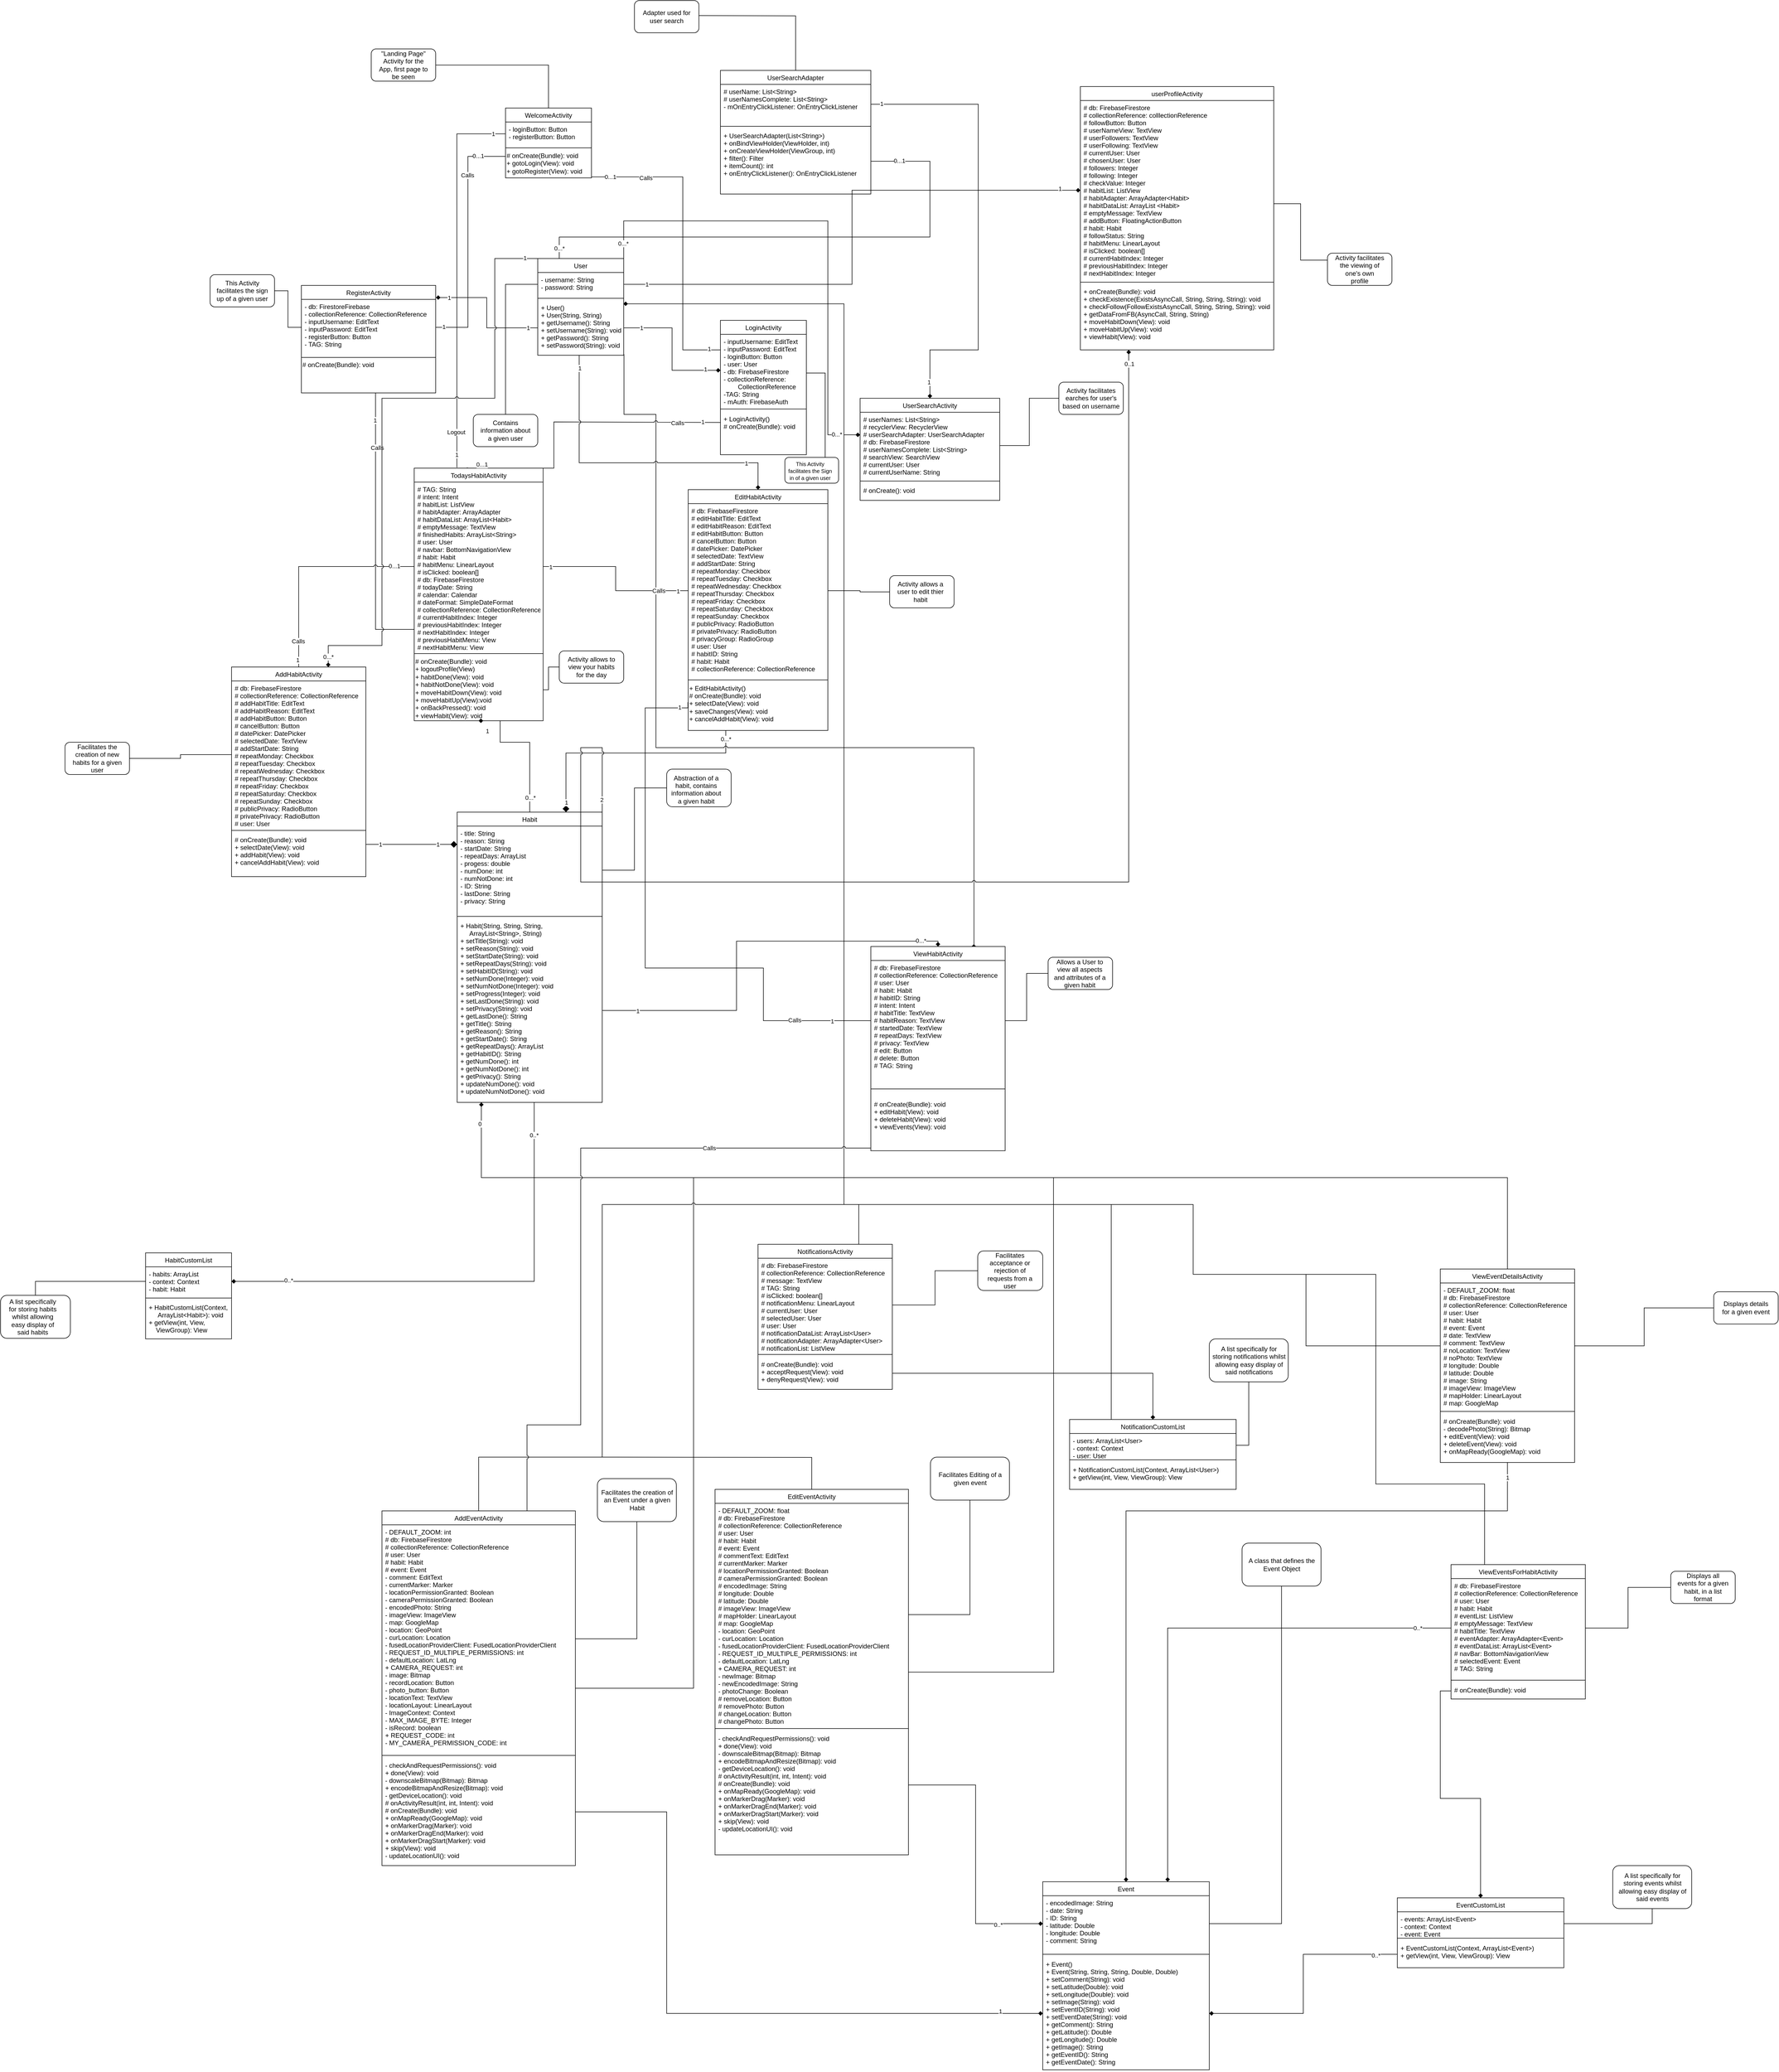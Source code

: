 <mxfile version="15.4.0" type="device"><diagram id="C5RBs43oDa-KdzZeNtuy" name="Page-1"><mxGraphModel dx="2227" dy="2173" grid="1" gridSize="10" guides="1" tooltips="1" connect="1" arrows="1" fold="1" page="1" pageScale="1" pageWidth="827" pageHeight="1169" math="0" shadow="0"><root><mxCell id="WIyWlLk6GJQsqaUBKTNV-0"/><mxCell id="WIyWlLk6GJQsqaUBKTNV-1" parent="WIyWlLk6GJQsqaUBKTNV-0"/><mxCell id="zkfFHV4jXpPFQw0GAbJ--0" value="Habit" style="swimlane;fontStyle=0;align=center;verticalAlign=top;childLayout=stackLayout;horizontal=1;startSize=26;horizontalStack=0;resizeParent=1;resizeLast=0;collapsible=1;marginBottom=0;rounded=0;shadow=0;strokeWidth=1;fillColor=default;strokeColor=default;fontColor=default;" parent="WIyWlLk6GJQsqaUBKTNV-1" vertex="1"><mxGeometry x="600" y="770" width="270" height="540" as="geometry"><mxRectangle x="230" y="140" width="160" height="26" as="alternateBounds"/></mxGeometry></mxCell><mxCell id="zkfFHV4jXpPFQw0GAbJ--1" value="- title: String&#10;- reason: String&#10;- startDate: String&#10;- repeatDays: ArrayList&#10;- progess: double&#10;- numDone: int&#10;- numNotDone: int&#10;- ID: String&#10;- lastDone: String&#10;- privacy: String&#10;" style="text;align=left;verticalAlign=top;spacingLeft=4;spacingRight=4;overflow=hidden;rotatable=0;points=[[0,0.5],[1,0.5]];portConstraint=eastwest;" parent="zkfFHV4jXpPFQw0GAbJ--0" vertex="1"><mxGeometry y="26" width="270" height="164" as="geometry"/></mxCell><mxCell id="zkfFHV4jXpPFQw0GAbJ--4" value="" style="line;html=1;strokeWidth=1;align=left;verticalAlign=middle;spacingTop=-1;spacingLeft=3;spacingRight=3;rotatable=0;labelPosition=right;points=[];portConstraint=eastwest;" parent="zkfFHV4jXpPFQw0GAbJ--0" vertex="1"><mxGeometry y="190" width="270" height="8" as="geometry"/></mxCell><mxCell id="zkfFHV4jXpPFQw0GAbJ--5" value="+ Habit(String, String, String,&#10;     ArrayList&lt;String&gt;, String)&#10;+ setTitle(String): void&#10;+ setReason(String): void&#10;+ setStartDate(String): void&#10;+ setRepeatDays(String): void&#10;+ setHabitID(String): void&#10;+ setNumDone(Integer): void&#10;+ setNumNotDone(Integer): void&#10;+ setProgress(Integer): void&#10;+ setLastDone(String): void&#10;+ setPrivacy(String): void&#10;+ getLastDone(): String&#10;+ getTitle(): String&#10;+ getReason(): String&#10;+ getStartDate(): String&#10;+ getRepeatDays(): ArrayList&#10;+ getHabitID(): String&#10;+ getNumDone(): int&#10;+ getNumNotDone(): int&#10;+ getPrivacy(): String&#10;+ updateNumDone(): void&#10;+ updateNumNotDone(): void" style="text;align=left;verticalAlign=top;spacingLeft=4;spacingRight=4;overflow=hidden;rotatable=0;points=[[0,0.5],[1,0.5]];portConstraint=eastwest;fontColor=default;" parent="zkfFHV4jXpPFQw0GAbJ--0" vertex="1"><mxGeometry y="198" width="270" height="342" as="geometry"/></mxCell><mxCell id="zkfFHV4jXpPFQw0GAbJ--6" value="AddHabitActivity" style="swimlane;fontStyle=0;align=center;verticalAlign=top;childLayout=stackLayout;horizontal=1;startSize=26;horizontalStack=0;resizeParent=1;resizeLast=0;collapsible=1;marginBottom=0;rounded=0;shadow=0;strokeWidth=1;fillColor=default;strokeColor=default;fontColor=default;" parent="WIyWlLk6GJQsqaUBKTNV-1" vertex="1"><mxGeometry x="180" y="500" width="250" height="390" as="geometry"><mxRectangle x="130" y="380" width="160" height="26" as="alternateBounds"/></mxGeometry></mxCell><mxCell id="zkfFHV4jXpPFQw0GAbJ--7" value="# db: FirebaseFirestore&#10;# collectionReference: CollectionReference&#10;# addHabitTitle: EditText&#10;# addHabitReason: EditText&#10;# addHabitButton: Button&#10;# cancelButton: Button&#10;# datePicker: DatePicker&#10;# selectedDate: TextView&#10;# addStartDate: String&#10;# repeatMonday: Checkbox&#10;# repeatTuesday: Checkbox&#10;# repeatWednesday: Checkbox&#10;# repeatThursday: Checkbox&#10;# repeatFriday: Checkbox&#10;# repeatSaturday: Checkbox&#10;# repeatSunday: Checkbox&#10;# publicPrivacy: RadioButton&#10;# privatePrivacy: RadioButton&#10;# user: User&#10;" style="text;align=left;verticalAlign=top;spacingLeft=4;spacingRight=4;overflow=hidden;rotatable=0;points=[[0,0.5],[1,0.5]];portConstraint=eastwest;" parent="zkfFHV4jXpPFQw0GAbJ--6" vertex="1"><mxGeometry y="26" width="250" height="274" as="geometry"/></mxCell><mxCell id="zkfFHV4jXpPFQw0GAbJ--9" value="" style="line;html=1;strokeWidth=1;align=left;verticalAlign=middle;spacingTop=-1;spacingLeft=3;spacingRight=3;rotatable=0;labelPosition=right;points=[];portConstraint=eastwest;" parent="zkfFHV4jXpPFQw0GAbJ--6" vertex="1"><mxGeometry y="300" width="250" height="8" as="geometry"/></mxCell><mxCell id="zkfFHV4jXpPFQw0GAbJ--11" value="# onCreate(Bundle): void&#10;+ selectDate(View): void&#10;+ addHabit(View): void&#10;+ cancelAddHabit(View): void&#10;" style="text;align=left;verticalAlign=top;spacingLeft=4;spacingRight=4;overflow=hidden;rotatable=0;points=[[0,0.5],[1,0.5]];portConstraint=eastwest;" parent="zkfFHV4jXpPFQw0GAbJ--6" vertex="1"><mxGeometry y="308" width="250" height="82" as="geometry"/></mxCell><mxCell id="zkfFHV4jXpPFQw0GAbJ--12" value="" style="endArrow=diamond;endSize=10;endFill=1;shadow=0;strokeWidth=1;rounded=0;edgeStyle=elbowEdgeStyle;elbow=vertical;startArrow=none;startFill=0;jumpStyle=arc;" parent="WIyWlLk6GJQsqaUBKTNV-1" source="zkfFHV4jXpPFQw0GAbJ--6" target="zkfFHV4jXpPFQw0GAbJ--0" edge="1"><mxGeometry width="160" relative="1" as="geometry"><mxPoint x="200" y="203" as="sourcePoint"/><mxPoint x="200" y="203" as="targetPoint"/></mxGeometry></mxCell><mxCell id="PSz5v0TlHWstkUX3O-Qy-90" value="1" style="edgeLabel;html=1;align=center;verticalAlign=middle;resizable=0;points=[];" parent="zkfFHV4jXpPFQw0GAbJ--12" vertex="1" connectable="0"><mxGeometry x="-0.854" y="2" relative="1" as="geometry"><mxPoint x="14" y="2" as="offset"/></mxGeometry></mxCell><mxCell id="PSz5v0TlHWstkUX3O-Qy-91" value="1" style="edgeLabel;html=1;align=center;verticalAlign=middle;resizable=0;points=[];" parent="zkfFHV4jXpPFQw0GAbJ--12" vertex="1" connectable="0"><mxGeometry x="0.643" y="-2" relative="1" as="geometry"><mxPoint x="-6" y="-2" as="offset"/></mxGeometry></mxCell><mxCell id="zkfFHV4jXpPFQw0GAbJ--13" value="EditHabitActivity" style="swimlane;fontStyle=0;align=center;verticalAlign=top;childLayout=stackLayout;horizontal=1;startSize=26;horizontalStack=0;resizeParent=1;resizeLast=0;collapsible=1;marginBottom=0;rounded=0;shadow=0;strokeWidth=1;fillColor=default;strokeColor=default;fontColor=default;" parent="WIyWlLk6GJQsqaUBKTNV-1" vertex="1"><mxGeometry x="1030" y="170" width="260" height="448" as="geometry"><mxRectangle x="340" y="380" width="170" height="26" as="alternateBounds"/></mxGeometry></mxCell><mxCell id="zkfFHV4jXpPFQw0GAbJ--14" value="# db: FirebaseFirestore&#10;# editHabitTitle: EditText&#10;# editHabitReason: EditText&#10;# editHabitButton: Button&#10;# cancelButton: Button&#10;# datePicker: DatePicker&#10;# selectedDate: TextView&#10;# addStartDate: String&#10;# repeatMonday: Checkbox&#10;# repeatTuesday: Checkbox&#10;# repeatWednesday: Checkbox&#10;# repeatThursday: Checkbox&#10;# repeatFriday: Checkbox&#10;# repeatSaturday: Checkbox&#10;# repeatSunday: Checkbox&#10;# publicPrivacy: RadioButton&#10;# privatePrivacy: RadioButton&#10;# privacyGroup: RadioGroup&#10;# user: User&#10;# habitID: String&#10;# habit: Habit&#10;# collectionReference: CollectionReference" style="text;align=left;verticalAlign=top;spacingLeft=4;spacingRight=4;overflow=hidden;rotatable=0;points=[[0,0.5],[1,0.5]];portConstraint=eastwest;fontColor=default;" parent="zkfFHV4jXpPFQw0GAbJ--13" vertex="1"><mxGeometry y="26" width="260" height="324" as="geometry"/></mxCell><mxCell id="zkfFHV4jXpPFQw0GAbJ--15" value="" style="line;html=1;strokeWidth=1;align=left;verticalAlign=middle;spacingTop=-1;spacingLeft=3;spacingRight=3;rotatable=0;labelPosition=right;points=[];portConstraint=eastwest;" parent="zkfFHV4jXpPFQw0GAbJ--13" vertex="1"><mxGeometry y="350" width="260" height="8" as="geometry"/></mxCell><mxCell id="IW7ZWvCppSxqHjmHiMl2-60" value="+ EditHabitActivity()&lt;br&gt;# onCreate(Bundle): void&lt;br&gt;+ selectDate(View): void&lt;br&gt;+ saveChanges(View): void&lt;br&gt;+ cancelAddHabit(View): void&lt;br&gt;" style="text;html=1;align=left;verticalAlign=middle;resizable=0;points=[];autosize=1;strokeColor=none;fillColor=none;" parent="zkfFHV4jXpPFQw0GAbJ--13" vertex="1"><mxGeometry y="358" width="260" height="80" as="geometry"/></mxCell><mxCell id="zkfFHV4jXpPFQw0GAbJ--16" value="" style="endArrow=diamond;endSize=10;endFill=1;shadow=0;strokeWidth=1;rounded=0;edgeStyle=elbowEdgeStyle;elbow=vertical;startArrow=none;startFill=0;jumpStyle=arc;entryX=0.75;entryY=0;entryDx=0;entryDy=0;" parent="WIyWlLk6GJQsqaUBKTNV-1" source="zkfFHV4jXpPFQw0GAbJ--13" target="zkfFHV4jXpPFQw0GAbJ--0" edge="1"><mxGeometry width="160" relative="1" as="geometry"><mxPoint x="210" y="373" as="sourcePoint"/><mxPoint x="310" y="271" as="targetPoint"/><Array as="points"><mxPoint x="1100" y="660"/><mxPoint x="780" y="620"/><mxPoint x="810" y="610"/><mxPoint x="930" y="590"/><mxPoint x="1060" y="560"/></Array></mxGeometry></mxCell><mxCell id="PSz5v0TlHWstkUX3O-Qy-72" value="0...*" style="edgeLabel;html=1;align=center;verticalAlign=middle;resizable=0;points=[];" parent="zkfFHV4jXpPFQw0GAbJ--16" vertex="1" connectable="0"><mxGeometry x="-0.908" relative="1" as="geometry"><mxPoint y="-5" as="offset"/></mxGeometry></mxCell><mxCell id="uS7ojJcgpq96EA4B2KFT-20" value="1" style="edgeLabel;html=1;align=center;verticalAlign=middle;resizable=0;points=[];" vertex="1" connectable="0" parent="zkfFHV4jXpPFQw0GAbJ--16"><mxGeometry x="0.921" relative="1" as="geometry"><mxPoint as="offset"/></mxGeometry></mxCell><mxCell id="zkfFHV4jXpPFQw0GAbJ--17" value="User" style="swimlane;fontStyle=0;align=center;verticalAlign=top;childLayout=stackLayout;horizontal=1;startSize=26;horizontalStack=0;resizeParent=1;resizeLast=0;collapsible=1;marginBottom=0;rounded=0;shadow=0;strokeWidth=1;" parent="WIyWlLk6GJQsqaUBKTNV-1" vertex="1"><mxGeometry x="750" y="-260" width="160" height="180" as="geometry"><mxRectangle x="550" y="140" width="160" height="26" as="alternateBounds"/></mxGeometry></mxCell><mxCell id="zkfFHV4jXpPFQw0GAbJ--18" value="- username: String&#10;- password: String&#10;" style="text;align=left;verticalAlign=top;spacingLeft=4;spacingRight=4;overflow=hidden;rotatable=0;points=[[0,0.5],[1,0.5]];portConstraint=eastwest;fontColor=default;" parent="zkfFHV4jXpPFQw0GAbJ--17" vertex="1"><mxGeometry y="26" width="160" height="44" as="geometry"/></mxCell><mxCell id="zkfFHV4jXpPFQw0GAbJ--23" value="" style="line;html=1;strokeWidth=1;align=left;verticalAlign=middle;spacingTop=-1;spacingLeft=3;spacingRight=3;rotatable=0;labelPosition=right;points=[];portConstraint=eastwest;" parent="zkfFHV4jXpPFQw0GAbJ--17" vertex="1"><mxGeometry y="70" width="160" height="8" as="geometry"/></mxCell><mxCell id="zkfFHV4jXpPFQw0GAbJ--24" value="+ User()&#10;+ User(String, String)&#10;+ getUsername(): String&#10;+ setUsername(String): void&#10;+ getPassword(): String&#10;+ setPassword(String): void&#10;&#10;" style="text;align=left;verticalAlign=top;spacingLeft=4;spacingRight=4;overflow=hidden;rotatable=0;points=[[0,0.5],[1,0.5]];portConstraint=eastwest;fontColor=default;" parent="zkfFHV4jXpPFQw0GAbJ--17" vertex="1"><mxGeometry y="78" width="160" height="102" as="geometry"/></mxCell><mxCell id="PSz5v0TlHWstkUX3O-Qy-102" style="edgeStyle=orthogonalEdgeStyle;rounded=0;orthogonalLoop=1;jettySize=auto;html=1;exitX=0.75;exitY=0;exitDx=0;exitDy=0;startArrow=diamond;startFill=1;endArrow=none;endFill=0;jumpStyle=arc;entryX=1.003;entryY=0.983;entryDx=0;entryDy=0;entryPerimeter=0;" parent="WIyWlLk6GJQsqaUBKTNV-1" source="IW7ZWvCppSxqHjmHiMl2-0" target="zkfFHV4jXpPFQw0GAbJ--24" edge="1"><mxGeometry relative="1" as="geometry"><mxPoint x="910" y="-40" as="targetPoint"/><Array as="points"><mxPoint x="1562" y="650"/><mxPoint x="970" y="650"/><mxPoint x="970" y="30"/><mxPoint x="911" y="30"/></Array></mxGeometry></mxCell><mxCell id="IW7ZWvCppSxqHjmHiMl2-0" value="ViewHabitActivity" style="swimlane;fontStyle=0;align=center;verticalAlign=top;childLayout=stackLayout;horizontal=1;startSize=26;horizontalStack=0;resizeParent=1;resizeLast=0;collapsible=1;marginBottom=0;rounded=0;shadow=0;strokeWidth=1;" parent="WIyWlLk6GJQsqaUBKTNV-1" vertex="1"><mxGeometry x="1370" y="1020" width="250" height="380" as="geometry"><mxRectangle x="230" y="140" width="160" height="26" as="alternateBounds"/></mxGeometry></mxCell><mxCell id="IW7ZWvCppSxqHjmHiMl2-3" value="# db: FirebaseFirestore&#10;# collectionReference: CollectionReference&#10;# user: User&#10;# habit: Habit&#10;# habitID: String&#10;# intent: Intent&#10;# habitTitle: TextView&#10;# habitReason: TextView&#10;# startedDate: TextView&#10;# repeatDays: TextView&#10;# privacy: TextView&#10;# edit: Button&#10;# delete: Button&#10;# TAG: String&#10;" style="text;align=left;verticalAlign=top;spacingLeft=4;spacingRight=4;overflow=hidden;rotatable=0;points=[[0,0.5],[1,0.5]];portConstraint=eastwest;rounded=0;shadow=0;html=0;" parent="IW7ZWvCppSxqHjmHiMl2-0" vertex="1"><mxGeometry y="26" width="250" height="224" as="geometry"/></mxCell><mxCell id="IW7ZWvCppSxqHjmHiMl2-4" value="" style="line;html=1;strokeWidth=1;align=left;verticalAlign=middle;spacingTop=-1;spacingLeft=3;spacingRight=3;rotatable=0;labelPosition=right;points=[];portConstraint=eastwest;" parent="IW7ZWvCppSxqHjmHiMl2-0" vertex="1"><mxGeometry y="250" width="250" height="30" as="geometry"/></mxCell><mxCell id="IW7ZWvCppSxqHjmHiMl2-5" value="# onCreate(Bundle): void&#10;+ editHabit(View): void&#10;+ deleteHabit(View): void&#10;+ viewEvents(View): void" style="text;align=left;verticalAlign=top;spacingLeft=4;spacingRight=4;overflow=hidden;rotatable=0;points=[[0,0.5],[1,0.5]];portConstraint=eastwest;" parent="IW7ZWvCppSxqHjmHiMl2-0" vertex="1"><mxGeometry y="280" width="250" height="90" as="geometry"/></mxCell><mxCell id="MTT67BLlBd4KzPxlpFdY-1" value="" style="edgeStyle=orthogonalEdgeStyle;rounded=0;orthogonalLoop=1;jettySize=auto;html=1;endArrow=none;endFill=0;entryX=1;entryY=0.5;entryDx=0;entryDy=0;" parent="WIyWlLk6GJQsqaUBKTNV-1" source="IW7ZWvCppSxqHjmHiMl2-6" target="IW7ZWvCppSxqHjmHiMl2-15" edge="1"><mxGeometry relative="1" as="geometry"><Array as="points"><mxPoint x="620" y="-450"/><mxPoint x="620" y="-132"/></Array></mxGeometry></mxCell><mxCell id="PSz5v0TlHWstkUX3O-Qy-55" value="0...1" style="edgeLabel;html=1;align=center;verticalAlign=middle;resizable=0;points=[];" parent="MTT67BLlBd4KzPxlpFdY-1" vertex="1" connectable="0"><mxGeometry x="-0.773" y="-1" relative="1" as="geometry"><mxPoint as="offset"/></mxGeometry></mxCell><mxCell id="PSz5v0TlHWstkUX3O-Qy-57" value="1" style="edgeLabel;html=1;align=center;verticalAlign=middle;resizable=0;points=[];" parent="MTT67BLlBd4KzPxlpFdY-1" vertex="1" connectable="0"><mxGeometry x="0.867" y="-1" relative="1" as="geometry"><mxPoint x="-15" as="offset"/></mxGeometry></mxCell><mxCell id="PSz5v0TlHWstkUX3O-Qy-99" value="Calls" style="edgeLabel;html=1;align=center;verticalAlign=middle;resizable=0;points=[];" parent="MTT67BLlBd4KzPxlpFdY-1" vertex="1" connectable="0"><mxGeometry x="-0.534" y="-1" relative="1" as="geometry"><mxPoint as="offset"/></mxGeometry></mxCell><mxCell id="IW7ZWvCppSxqHjmHiMl2-6" value="WelcomeActivity" style="swimlane;fontStyle=0;align=center;verticalAlign=top;childLayout=stackLayout;horizontal=1;startSize=26;horizontalStack=0;resizeParent=1;resizeLast=0;collapsible=1;marginBottom=0;rounded=0;shadow=0;strokeWidth=1;" parent="WIyWlLk6GJQsqaUBKTNV-1" vertex="1"><mxGeometry x="690" y="-540" width="160" height="130" as="geometry"><mxRectangle x="230" y="140" width="160" height="26" as="alternateBounds"/></mxGeometry></mxCell><mxCell id="IW7ZWvCppSxqHjmHiMl2-9" value="- loginButton: Button&#10;- registerButton: Button" style="text;align=left;verticalAlign=top;spacingLeft=4;spacingRight=4;overflow=hidden;rotatable=0;points=[[0,0.5],[1,0.5]];portConstraint=eastwest;rounded=0;shadow=0;html=0;" parent="IW7ZWvCppSxqHjmHiMl2-6" vertex="1"><mxGeometry y="26" width="160" height="44" as="geometry"/></mxCell><mxCell id="IW7ZWvCppSxqHjmHiMl2-10" value="" style="line;html=1;strokeWidth=1;align=left;verticalAlign=middle;spacingTop=-1;spacingLeft=3;spacingRight=3;rotatable=0;labelPosition=right;points=[];portConstraint=eastwest;" parent="IW7ZWvCppSxqHjmHiMl2-6" vertex="1"><mxGeometry y="70" width="160" height="8" as="geometry"/></mxCell><mxCell id="oxzsb8Z4d3bCuZ0ovxWf-0" value="# onCreate(Bundle): void&lt;br&gt;+ gotoLogin(View): void&lt;br&gt;+ gotoRegister(View): void" style="text;html=1;align=left;verticalAlign=middle;resizable=0;points=[];autosize=1;strokeColor=none;fillColor=none;" parent="IW7ZWvCppSxqHjmHiMl2-6" vertex="1"><mxGeometry y="78" width="160" height="50" as="geometry"/></mxCell><mxCell id="IW7ZWvCppSxqHjmHiMl2-12" value="RegisterActivity" style="swimlane;fontStyle=0;align=center;verticalAlign=top;childLayout=stackLayout;horizontal=1;startSize=26;horizontalStack=0;resizeParent=1;resizeLast=0;collapsible=1;marginBottom=0;rounded=0;shadow=0;strokeWidth=1;fillColor=default;strokeColor=default;fontColor=default;" parent="WIyWlLk6GJQsqaUBKTNV-1" vertex="1"><mxGeometry x="310" y="-210" width="250" height="200" as="geometry"><mxRectangle x="230" y="140" width="160" height="26" as="alternateBounds"/></mxGeometry></mxCell><mxCell id="IW7ZWvCppSxqHjmHiMl2-15" value="- db: FirestoreFirebase&#10;- collectionReference: CollectionReference&#10;- inputUsername: EditText&#10;- inputPassword: EditText&#10;- registerButton: Button&#10;- TAG: String" style="text;align=left;verticalAlign=top;spacingLeft=4;spacingRight=4;overflow=hidden;rotatable=0;points=[[0,0.5],[1,0.5]];portConstraint=eastwest;rounded=0;shadow=0;html=0;fontColor=default;" parent="IW7ZWvCppSxqHjmHiMl2-12" vertex="1"><mxGeometry y="26" width="250" height="104" as="geometry"/></mxCell><mxCell id="IW7ZWvCppSxqHjmHiMl2-16" value="" style="line;html=1;strokeWidth=1;align=left;verticalAlign=middle;spacingTop=-1;spacingLeft=3;spacingRight=3;rotatable=0;labelPosition=right;points=[];portConstraint=eastwest;" parent="IW7ZWvCppSxqHjmHiMl2-12" vertex="1"><mxGeometry y="130" width="250" height="8" as="geometry"/></mxCell><mxCell id="MTT67BLlBd4KzPxlpFdY-0" value="&lt;span&gt;# onCreate(Bundle): void&lt;/span&gt;" style="text;html=1;align=left;verticalAlign=middle;resizable=0;points=[];autosize=1;strokeColor=none;fillColor=none;" parent="IW7ZWvCppSxqHjmHiMl2-12" vertex="1"><mxGeometry y="138" width="250" height="20" as="geometry"/></mxCell><mxCell id="IW7ZWvCppSxqHjmHiMl2-18" value="LoginActivity" style="swimlane;fontStyle=0;align=center;verticalAlign=top;childLayout=stackLayout;horizontal=1;startSize=26;horizontalStack=0;resizeParent=1;resizeLast=0;collapsible=1;marginBottom=0;rounded=0;shadow=0;strokeWidth=1;fillColor=default;strokeColor=default;fontColor=default;" parent="WIyWlLk6GJQsqaUBKTNV-1" vertex="1"><mxGeometry x="1090" y="-145" width="160" height="250" as="geometry"><mxRectangle x="230" y="140" width="160" height="26" as="alternateBounds"/></mxGeometry></mxCell><mxCell id="IW7ZWvCppSxqHjmHiMl2-19" value="- inputUsername: EditText&#10;- inputPassword: EditText&#10;- loginButton: Button&#10;- user: User&#10;- db: FirebaseFirestore&#10;- collectionReference: &#10;        CollectionReference&#10;-TAG: String&#10;- mAuth: FirebaseAuth" style="text;align=left;verticalAlign=top;spacingLeft=4;spacingRight=4;overflow=hidden;rotatable=0;points=[[0,0.5],[1,0.5]];portConstraint=eastwest;fontColor=default;" parent="IW7ZWvCppSxqHjmHiMl2-18" vertex="1"><mxGeometry y="26" width="160" height="134" as="geometry"/></mxCell><mxCell id="IW7ZWvCppSxqHjmHiMl2-22" value="" style="line;html=1;strokeWidth=1;align=left;verticalAlign=middle;spacingTop=-1;spacingLeft=3;spacingRight=3;rotatable=0;labelPosition=right;points=[];portConstraint=eastwest;" parent="IW7ZWvCppSxqHjmHiMl2-18" vertex="1"><mxGeometry y="160" width="160" height="10" as="geometry"/></mxCell><mxCell id="IW7ZWvCppSxqHjmHiMl2-23" value="+ LoginActivity()&#10;# onCreate(Bundle): void" style="text;align=left;verticalAlign=top;spacingLeft=4;spacingRight=4;overflow=hidden;rotatable=0;points=[[0,0.5],[1,0.5]];portConstraint=eastwest;fontColor=default;" parent="IW7ZWvCppSxqHjmHiMl2-18" vertex="1"><mxGeometry y="170" width="160" height="40" as="geometry"/></mxCell><mxCell id="IW7ZWvCppSxqHjmHiMl2-24" value="HabitCustomList" style="swimlane;fontStyle=0;align=center;verticalAlign=top;childLayout=stackLayout;horizontal=1;startSize=26;horizontalStack=0;resizeParent=1;resizeLast=0;collapsible=1;marginBottom=0;rounded=0;shadow=0;strokeWidth=1;" parent="WIyWlLk6GJQsqaUBKTNV-1" vertex="1"><mxGeometry x="20" y="1590" width="160" height="160" as="geometry"><mxRectangle x="230" y="140" width="160" height="26" as="alternateBounds"/></mxGeometry></mxCell><mxCell id="IW7ZWvCppSxqHjmHiMl2-25" value="- habits: ArrayList&#10;- context: Context&#10;- habit: Habit" style="text;align=left;verticalAlign=top;spacingLeft=4;spacingRight=4;overflow=hidden;rotatable=0;points=[[0,0.5],[1,0.5]];portConstraint=eastwest;" parent="IW7ZWvCppSxqHjmHiMl2-24" vertex="1"><mxGeometry y="26" width="160" height="54" as="geometry"/></mxCell><mxCell id="IW7ZWvCppSxqHjmHiMl2-28" value="" style="line;html=1;strokeWidth=1;align=left;verticalAlign=middle;spacingTop=-1;spacingLeft=3;spacingRight=3;rotatable=0;labelPosition=right;points=[];portConstraint=eastwest;" parent="IW7ZWvCppSxqHjmHiMl2-24" vertex="1"><mxGeometry y="80" width="160" height="8" as="geometry"/></mxCell><mxCell id="IW7ZWvCppSxqHjmHiMl2-29" value="+ HabitCustomList(Context,&#10;     ArrayList&lt;Habit&gt;): void&#10;+ getView(int, View, &#10;    ViewGroup): View&#10;" style="text;align=left;verticalAlign=top;spacingLeft=4;spacingRight=4;overflow=hidden;rotatable=0;points=[[0,0.5],[1,0.5]];portConstraint=eastwest;" parent="IW7ZWvCppSxqHjmHiMl2-24" vertex="1"><mxGeometry y="88" width="160" height="72" as="geometry"/></mxCell><mxCell id="IW7ZWvCppSxqHjmHiMl2-30" value="TodaysHabitActivity" style="swimlane;fontStyle=0;align=center;verticalAlign=top;childLayout=stackLayout;horizontal=1;startSize=26;horizontalStack=0;resizeParent=1;resizeLast=0;collapsible=1;marginBottom=0;rounded=0;shadow=0;strokeWidth=1;fillColor=default;strokeColor=default;fontColor=default;" parent="WIyWlLk6GJQsqaUBKTNV-1" vertex="1"><mxGeometry x="520" y="130" width="240" height="470" as="geometry"><mxRectangle x="230" y="140" width="160" height="26" as="alternateBounds"/></mxGeometry></mxCell><mxCell id="IW7ZWvCppSxqHjmHiMl2-31" value="# TAG: String&#10;# intent: Intent&#10;# habitList: ListView&#10;# habitAdapter: ArrayAdapter&#10;# habitDataList: ArrayList&lt;Habit&gt;&#10;# emptyMessage: TextView&#10;# finishedHabits: ArrayList&lt;String&gt;&#10;# user: User&#10;# navbar: BottomNavigationView&#10;# habit: Habit&#10;# habitMenu: LinearLayout&#10;# isClicked: boolean[]&#10;# db: FirebaseFirestore&#10;# todayDate: String&#10;# calendar: Calendar&#10;# dateFormat: SimpleDateFormat&#10;# collectionReference: CollectionReference&#10;# currentHabitIndex: Integer&#10;# previousHabitIndex: Integer&#10;# nextHabitIndex: Integer&#10;# previousHabitMenu: View&#10;# nextHabitMenu: View&#10;&#10;" style="text;align=left;verticalAlign=top;spacingLeft=4;spacingRight=4;overflow=hidden;rotatable=0;points=[[0,0.5],[1,0.5]];portConstraint=eastwest;fontColor=default;" parent="IW7ZWvCppSxqHjmHiMl2-30" vertex="1"><mxGeometry y="26" width="240" height="314" as="geometry"/></mxCell><mxCell id="IW7ZWvCppSxqHjmHiMl2-34" value="" style="line;html=1;strokeWidth=1;align=left;verticalAlign=middle;spacingTop=-1;spacingLeft=3;spacingRight=3;rotatable=0;labelPosition=right;points=[];portConstraint=eastwest;" parent="IW7ZWvCppSxqHjmHiMl2-30" vertex="1"><mxGeometry y="340" width="240" height="10" as="geometry"/></mxCell><mxCell id="q7w9VeIM4iU5iCWAdnSa-0" value="# onCreate(Bundle): void&lt;br&gt;+ logoutProfile(View)&lt;br&gt;+ habitDone(View): void&lt;br&gt;+ habitNotDone(View): void&lt;br&gt;+ moveHabitDown(View): void&lt;br&gt;+ moveHabitUp(View):void&lt;br&gt;+ onBackPressed(): void&lt;br&gt;+ viewHabit(View): void" style="text;html=1;align=left;verticalAlign=middle;resizable=0;points=[];autosize=1;strokeColor=none;fillColor=none;fontColor=default;" parent="IW7ZWvCppSxqHjmHiMl2-30" vertex="1"><mxGeometry y="350" width="240" height="120" as="geometry"/></mxCell><mxCell id="cism0nvcBM0ZCd-Vs9M6-25" style="edgeStyle=orthogonalEdgeStyle;rounded=0;jumpStyle=arc;orthogonalLoop=1;jettySize=auto;html=1;fontSize=11;startArrow=diamond;startFill=1;endArrow=none;endFill=0;entryX=1;entryY=0;entryDx=0;entryDy=0;" parent="WIyWlLk6GJQsqaUBKTNV-1" source="IW7ZWvCppSxqHjmHiMl2-42" target="zkfFHV4jXpPFQw0GAbJ--0" edge="1"><mxGeometry relative="1" as="geometry"><mxPoint x="1560" y="651.667" as="targetPoint"/><Array as="points"><mxPoint x="1850" y="900"/><mxPoint x="830" y="900"/><mxPoint x="830" y="650"/><mxPoint x="870" y="650"/></Array></mxGeometry></mxCell><mxCell id="cism0nvcBM0ZCd-Vs9M6-26" value="0..1" style="edgeLabel;html=1;align=center;verticalAlign=middle;resizable=0;points=[];fontSize=11;" parent="cism0nvcBM0ZCd-Vs9M6-25" vertex="1" connectable="0"><mxGeometry x="-0.979" y="1" relative="1" as="geometry"><mxPoint as="offset"/></mxGeometry></mxCell><mxCell id="cism0nvcBM0ZCd-Vs9M6-27" value="2" style="edgeLabel;html=1;align=center;verticalAlign=middle;resizable=0;points=[];fontSize=11;" parent="cism0nvcBM0ZCd-Vs9M6-25" vertex="1" connectable="0"><mxGeometry x="0.981" y="-1" relative="1" as="geometry"><mxPoint as="offset"/></mxGeometry></mxCell><mxCell id="IW7ZWvCppSxqHjmHiMl2-42" value="userProfileActivity&#10;" style="swimlane;fontStyle=0;align=center;verticalAlign=top;childLayout=stackLayout;horizontal=1;startSize=26;horizontalStack=0;resizeParent=1;resizeLast=0;collapsible=1;marginBottom=0;rounded=0;shadow=0;strokeWidth=1;" parent="WIyWlLk6GJQsqaUBKTNV-1" vertex="1"><mxGeometry x="1760" y="-580" width="360" height="490" as="geometry"><mxRectangle x="230" y="140" width="160" height="26" as="alternateBounds"/></mxGeometry></mxCell><mxCell id="IW7ZWvCppSxqHjmHiMl2-43" value="# db: FirebaseFirestore&#10;# collectionReference: colllectionReference&#10;# followButton: Button&#10;# userNameView: TextView&#10;# userFollowers: TextView&#10;# userFollowing: TextView&#10;# currentUser: User&#10;# chosenUser: User&#10;# followers: Integer&#10;# following: Integer&#10;# checkValue: Integer&#10;# habitList: ListView&#10;# habitAdapter: ArrayAdapter&lt;Habit&gt;&#10;# habitDataList: ArrayList &lt;Habit&gt;&#10;# emptyMessage: TextView&#10;# addButton: FloatingActionButton&#10;# habit: Habit&#10;# followStatus: String&#10;# habitMenu: LinearLayout&#10;# isClicked: boolean[]&#10;# currentHabitIndex: Integer&#10;# previousHabitIndex: Integer&#10;# nextHabitIndex: Integer&#10;&#10;" style="text;align=left;verticalAlign=top;spacingLeft=4;spacingRight=4;overflow=hidden;rotatable=0;points=[[0,0.5],[1,0.5]];portConstraint=eastwest;" parent="IW7ZWvCppSxqHjmHiMl2-42" vertex="1"><mxGeometry y="26" width="360" height="334" as="geometry"/></mxCell><mxCell id="IW7ZWvCppSxqHjmHiMl2-46" value="" style="line;html=1;strokeWidth=1;align=left;verticalAlign=middle;spacingTop=-1;spacingLeft=3;spacingRight=3;rotatable=0;labelPosition=right;points=[];portConstraint=eastwest;" parent="IW7ZWvCppSxqHjmHiMl2-42" vertex="1"><mxGeometry y="360" width="360" height="8" as="geometry"/></mxCell><mxCell id="IW7ZWvCppSxqHjmHiMl2-47" value="+ onCreate(Bundle): void&#10;+ checkExistence(ExistsAsyncCall, String, String, String): void&#10;+ checkFollow(FollowExistsAsyncCall, String, String, String): void&#10;+ getDataFromFB(AsyncCall, String, String)&#10;+ moveHabitDown(View): void&#10;+ moveHabitUp(View): void&#10;+ viewHabit(View): void&#10;&#10;" style="text;align=left;verticalAlign=top;spacingLeft=4;spacingRight=4;overflow=hidden;rotatable=0;points=[[0,0.5],[1,0.5]];portConstraint=eastwest;" parent="IW7ZWvCppSxqHjmHiMl2-42" vertex="1"><mxGeometry y="368" width="360" height="122" as="geometry"/></mxCell><mxCell id="IW7ZWvCppSxqHjmHiMl2-48" value="UserSearchAdapter" style="swimlane;fontStyle=0;align=center;verticalAlign=top;childLayout=stackLayout;horizontal=1;startSize=26;horizontalStack=0;resizeParent=1;resizeLast=0;collapsible=1;marginBottom=0;rounded=0;shadow=0;strokeWidth=1;" parent="WIyWlLk6GJQsqaUBKTNV-1" vertex="1"><mxGeometry x="1090" y="-610" width="280" height="230" as="geometry"><mxRectangle x="230" y="140" width="160" height="26" as="alternateBounds"/></mxGeometry></mxCell><mxCell id="IW7ZWvCppSxqHjmHiMl2-49" value="# userName: List&lt;String&gt;&#10;# userNamesComplete: List&lt;String&gt;&#10;- mOnEntryClickListener: OnEntryClickListener" style="text;align=left;verticalAlign=top;spacingLeft=4;spacingRight=4;overflow=hidden;rotatable=0;points=[[0,0.5],[1,0.5]];portConstraint=eastwest;" parent="IW7ZWvCppSxqHjmHiMl2-48" vertex="1"><mxGeometry y="26" width="280" height="74" as="geometry"/></mxCell><mxCell id="IW7ZWvCppSxqHjmHiMl2-52" value="" style="line;html=1;strokeWidth=1;align=left;verticalAlign=middle;spacingTop=-1;spacingLeft=3;spacingRight=3;rotatable=0;labelPosition=right;points=[];portConstraint=eastwest;" parent="IW7ZWvCppSxqHjmHiMl2-48" vertex="1"><mxGeometry y="100" width="280" height="8" as="geometry"/></mxCell><mxCell id="IW7ZWvCppSxqHjmHiMl2-53" value="+ UserSearchAdapter(List&lt;String&gt;)&#10;+ onBindViewHolder(ViewHolder, int)&#10;+ onCreateViewHolder(ViewGroup, int)&#10;+ filter(): Filter&#10;+ itemCount(): int&#10;+ onEntryClickListener(): OnEntryClickListener" style="text;align=left;verticalAlign=top;spacingLeft=4;spacingRight=4;overflow=hidden;rotatable=0;points=[[0,0.5],[1,0.5]];portConstraint=eastwest;" parent="IW7ZWvCppSxqHjmHiMl2-48" vertex="1"><mxGeometry y="108" width="280" height="122" as="geometry"/></mxCell><mxCell id="PSz5v0TlHWstkUX3O-Qy-45" style="edgeStyle=orthogonalEdgeStyle;rounded=0;orthogonalLoop=1;jettySize=auto;html=1;entryX=1;entryY=0.5;entryDx=0;entryDy=0;endArrow=none;endFill=0;exitX=0.5;exitY=0;exitDx=0;exitDy=0;startArrow=diamond;startFill=1;" parent="WIyWlLk6GJQsqaUBKTNV-1" source="PSz5v0TlHWstkUX3O-Qy-79" target="IW7ZWvCppSxqHjmHiMl2-49" edge="1"><mxGeometry relative="1" as="geometry"><mxPoint x="1465" y="-30.0" as="sourcePoint"/><Array as="points"><mxPoint x="1480" y="-90"/><mxPoint x="1570" y="-90"/><mxPoint x="1570" y="-547"/></Array></mxGeometry></mxCell><mxCell id="PSz5v0TlHWstkUX3O-Qy-52" value="1" style="edgeLabel;html=1;align=center;verticalAlign=middle;resizable=0;points=[];" parent="PSz5v0TlHWstkUX3O-Qy-45" vertex="1" connectable="0"><mxGeometry x="-0.959" y="2" relative="1" as="geometry"><mxPoint y="-13" as="offset"/></mxGeometry></mxCell><mxCell id="PSz5v0TlHWstkUX3O-Qy-53" value="1" style="edgeLabel;html=1;align=center;verticalAlign=middle;resizable=0;points=[];" parent="PSz5v0TlHWstkUX3O-Qy-45" vertex="1" connectable="0"><mxGeometry x="0.953" y="-1" relative="1" as="geometry"><mxPoint as="offset"/></mxGeometry></mxCell><mxCell id="MTT67BLlBd4KzPxlpFdY-5" value="" style="edgeStyle=orthogonalEdgeStyle;rounded=0;orthogonalLoop=1;jettySize=auto;html=1;endArrow=none;endFill=0;exitX=1;exitY=1.002;exitDx=0;exitDy=0;exitPerimeter=0;jumpStyle=arc;" parent="WIyWlLk6GJQsqaUBKTNV-1" source="oxzsb8Z4d3bCuZ0ovxWf-0" edge="1"><mxGeometry relative="1" as="geometry"><mxPoint x="850" y="-391" as="sourcePoint"/><mxPoint x="1090" y="-90" as="targetPoint"/><Array as="points"><mxPoint x="1020" y="-412"/><mxPoint x="1020" y="-90"/></Array></mxGeometry></mxCell><mxCell id="PSz5v0TlHWstkUX3O-Qy-54" value="0...1" style="edgeLabel;html=1;align=center;verticalAlign=middle;resizable=0;points=[];" parent="MTT67BLlBd4KzPxlpFdY-5" vertex="1" connectable="0"><mxGeometry x="-0.878" relative="1" as="geometry"><mxPoint as="offset"/></mxGeometry></mxCell><mxCell id="PSz5v0TlHWstkUX3O-Qy-56" value="1" style="edgeLabel;html=1;align=center;verticalAlign=middle;resizable=0;points=[];" parent="MTT67BLlBd4KzPxlpFdY-5" vertex="1" connectable="0"><mxGeometry x="0.925" y="2" relative="1" as="geometry"><mxPoint as="offset"/></mxGeometry></mxCell><mxCell id="PSz5v0TlHWstkUX3O-Qy-98" value="Calls" style="edgeLabel;html=1;align=center;verticalAlign=middle;resizable=0;points=[];" parent="MTT67BLlBd4KzPxlpFdY-5" vertex="1" connectable="0"><mxGeometry x="-0.643" y="-2" relative="1" as="geometry"><mxPoint as="offset"/></mxGeometry></mxCell><mxCell id="MTT67BLlBd4KzPxlpFdY-6" value="" style="endArrow=none;html=1;rounded=0;edgeStyle=orthogonalEdgeStyle;entryX=0;entryY=1;entryDx=0;entryDy=0;" parent="WIyWlLk6GJQsqaUBKTNV-1" target="IW7ZWvCppSxqHjmHiMl2-30" edge="1"><mxGeometry width="50" height="50" relative="1" as="geometry"><mxPoint x="448" y="-10" as="sourcePoint"/><mxPoint x="530" y="373" as="targetPoint"/><Array as="points"><mxPoint x="448" y="430"/></Array></mxGeometry></mxCell><mxCell id="PSz5v0TlHWstkUX3O-Qy-92" value="1" style="edgeLabel;html=1;align=center;verticalAlign=middle;resizable=0;points=[];" parent="MTT67BLlBd4KzPxlpFdY-6" vertex="1" connectable="0"><mxGeometry x="-0.853" y="-1" relative="1" as="geometry"><mxPoint y="1" as="offset"/></mxGeometry></mxCell><mxCell id="PSz5v0TlHWstkUX3O-Qy-103" value="Calls" style="edgeLabel;html=1;align=center;verticalAlign=middle;resizable=0;points=[];" parent="MTT67BLlBd4KzPxlpFdY-6" vertex="1" connectable="0"><mxGeometry x="-0.702" y="3" relative="1" as="geometry"><mxPoint as="offset"/></mxGeometry></mxCell><mxCell id="MTT67BLlBd4KzPxlpFdY-7" value="" style="endArrow=none;html=1;rounded=0;edgeStyle=orthogonalEdgeStyle;entryX=0.412;entryY=-0.003;entryDx=0;entryDy=0;exitX=0;exitY=0.5;exitDx=0;exitDy=0;jumpStyle=arc;entryPerimeter=0;" parent="WIyWlLk6GJQsqaUBKTNV-1" source="IW7ZWvCppSxqHjmHiMl2-23" target="IW7ZWvCppSxqHjmHiMl2-30" edge="1"><mxGeometry width="50" height="50" relative="1" as="geometry"><mxPoint x="884" y="30" as="sourcePoint"/><mxPoint x="640" y="310" as="targetPoint"/><Array as="points"><mxPoint x="1090" y="44"/><mxPoint x="780" y="44"/><mxPoint x="780" y="130"/><mxPoint x="619" y="130"/></Array></mxGeometry></mxCell><mxCell id="PSz5v0TlHWstkUX3O-Qy-61" value="1" style="edgeLabel;html=1;align=center;verticalAlign=middle;resizable=0;points=[];" parent="MTT67BLlBd4KzPxlpFdY-7" vertex="1" connectable="0"><mxGeometry x="-0.877" relative="1" as="geometry"><mxPoint as="offset"/></mxGeometry></mxCell><mxCell id="PSz5v0TlHWstkUX3O-Qy-62" value="0...1" style="edgeLabel;html=1;align=center;verticalAlign=middle;resizable=0;points=[];" parent="MTT67BLlBd4KzPxlpFdY-7" vertex="1" connectable="0"><mxGeometry x="0.899" y="-1" relative="1" as="geometry"><mxPoint y="-6" as="offset"/></mxGeometry></mxCell><mxCell id="PSz5v0TlHWstkUX3O-Qy-100" value="Calls" style="edgeLabel;html=1;align=center;verticalAlign=middle;resizable=0;points=[];" parent="MTT67BLlBd4KzPxlpFdY-7" vertex="1" connectable="0"><mxGeometry x="-0.711" y="2" relative="1" as="geometry"><mxPoint as="offset"/></mxGeometry></mxCell><mxCell id="a_oszOtKrG1p7guLt2-C-0" value="" style="endArrow=diamond;html=1;rounded=0;edgeStyle=orthogonalEdgeStyle;entryX=0.5;entryY=0;entryDx=0;entryDy=0;exitX=1;exitY=0.5;exitDx=0;exitDy=0;startArrow=none;startFill=0;endFill=1;jumpStyle=arc;" parent="WIyWlLk6GJQsqaUBKTNV-1" source="zkfFHV4jXpPFQw0GAbJ--5" target="IW7ZWvCppSxqHjmHiMl2-0" edge="1"><mxGeometry width="50" height="50" relative="1" as="geometry"><mxPoint x="920" y="890" as="sourcePoint"/><mxPoint x="970" y="840" as="targetPoint"/></mxGeometry></mxCell><mxCell id="PSz5v0TlHWstkUX3O-Qy-73" value="0...*" style="edgeLabel;html=1;align=center;verticalAlign=middle;resizable=0;points=[];" parent="a_oszOtKrG1p7guLt2-C-0" vertex="1" connectable="0"><mxGeometry x="0.889" y="1" relative="1" as="geometry"><mxPoint as="offset"/></mxGeometry></mxCell><mxCell id="PSz5v0TlHWstkUX3O-Qy-74" value="1" style="edgeLabel;html=1;align=center;verticalAlign=middle;resizable=0;points=[];" parent="a_oszOtKrG1p7guLt2-C-0" vertex="1" connectable="0"><mxGeometry x="-0.829" y="-1" relative="1" as="geometry"><mxPoint as="offset"/></mxGeometry></mxCell><mxCell id="a_oszOtKrG1p7guLt2-C-1" value="" style="endArrow=diamond;html=1;rounded=0;edgeStyle=orthogonalEdgeStyle;entryX=0;entryY=0.5;entryDx=0;entryDy=0;exitX=1;exitY=0.5;exitDx=0;exitDy=0;endFill=1;jumpStyle=arc;" parent="WIyWlLk6GJQsqaUBKTNV-1" source="zkfFHV4jXpPFQw0GAbJ--24" target="IW7ZWvCppSxqHjmHiMl2-19" edge="1"><mxGeometry width="50" height="50" relative="1" as="geometry"><mxPoint x="1000" y="-110" as="sourcePoint"/><mxPoint x="970" y="-180" as="targetPoint"/></mxGeometry></mxCell><mxCell id="PSz5v0TlHWstkUX3O-Qy-86" value="1" style="edgeLabel;html=1;align=center;verticalAlign=middle;resizable=0;points=[];" parent="a_oszOtKrG1p7guLt2-C-1" vertex="1" connectable="0"><mxGeometry x="-0.745" relative="1" as="geometry"><mxPoint as="offset"/></mxGeometry></mxCell><mxCell id="PSz5v0TlHWstkUX3O-Qy-87" value="1" style="edgeLabel;html=1;align=center;verticalAlign=middle;resizable=0;points=[];" parent="a_oszOtKrG1p7guLt2-C-1" vertex="1" connectable="0"><mxGeometry x="0.786" y="2" relative="1" as="geometry"><mxPoint x="-1" as="offset"/></mxGeometry></mxCell><mxCell id="a_oszOtKrG1p7guLt2-C-2" value="" style="endArrow=none;html=1;rounded=0;edgeStyle=orthogonalEdgeStyle;entryX=0;entryY=0.5;entryDx=0;entryDy=0;startArrow=diamond;startFill=1;exitX=1.002;exitY=0.113;exitDx=0;exitDy=0;exitPerimeter=0;" parent="WIyWlLk6GJQsqaUBKTNV-1" source="IW7ZWvCppSxqHjmHiMl2-12" target="zkfFHV4jXpPFQw0GAbJ--24" edge="1"><mxGeometry width="50" height="50" relative="1" as="geometry"><mxPoint x="530" y="-130" as="sourcePoint"/><mxPoint x="580" y="-180" as="targetPoint"/></mxGeometry></mxCell><mxCell id="cism0nvcBM0ZCd-Vs9M6-4" value="1" style="edgeLabel;html=1;align=center;verticalAlign=middle;resizable=0;points=[];" parent="a_oszOtKrG1p7guLt2-C-2" vertex="1" connectable="0"><mxGeometry x="0.856" relative="1" as="geometry"><mxPoint as="offset"/></mxGeometry></mxCell><mxCell id="cism0nvcBM0ZCd-Vs9M6-5" value="1" style="edgeLabel;html=1;align=center;verticalAlign=middle;resizable=0;points=[];" parent="a_oszOtKrG1p7guLt2-C-2" vertex="1" connectable="0"><mxGeometry x="-0.804" relative="1" as="geometry"><mxPoint as="offset"/></mxGeometry></mxCell><mxCell id="a_oszOtKrG1p7guLt2-C-4" value="" style="endArrow=diamond;html=1;rounded=0;edgeStyle=orthogonalEdgeStyle;exitX=0.5;exitY=0;exitDx=0;exitDy=0;entryX=0.5;entryY=1;entryDx=0;entryDy=0;startArrow=none;startFill=0;endFill=1;jumpStyle=arc;" parent="WIyWlLk6GJQsqaUBKTNV-1" source="zkfFHV4jXpPFQw0GAbJ--0" target="IW7ZWvCppSxqHjmHiMl2-30" edge="1"><mxGeometry width="50" height="50" relative="1" as="geometry"><mxPoint x="680" y="480" as="sourcePoint"/><mxPoint x="730" y="430" as="targetPoint"/><Array as="points"><mxPoint x="680" y="640"/></Array></mxGeometry></mxCell><mxCell id="PSz5v0TlHWstkUX3O-Qy-69" value="0...*" style="edgeLabel;html=1;align=center;verticalAlign=middle;resizable=0;points=[];" parent="a_oszOtKrG1p7guLt2-C-4" vertex="1" connectable="0"><mxGeometry x="-0.886" y="-1" relative="1" as="geometry"><mxPoint y="-12" as="offset"/></mxGeometry></mxCell><mxCell id="PSz5v0TlHWstkUX3O-Qy-70" value="1" style="edgeLabel;html=1;align=center;verticalAlign=middle;resizable=0;points=[];" parent="a_oszOtKrG1p7guLt2-C-4" vertex="1" connectable="0"><mxGeometry x="0.884" y="1" relative="1" as="geometry"><mxPoint y="18" as="offset"/></mxGeometry></mxCell><mxCell id="IN5YyCtyG247J8WF7Ry1-0" value="" style="endArrow=diamond;html=1;rounded=0;edgeStyle=orthogonalEdgeStyle;entryX=0;entryY=0.5;entryDx=0;entryDy=0;exitX=1;exitY=0.5;exitDx=0;exitDy=0;endFill=1;startArrow=none;startFill=0;" parent="WIyWlLk6GJQsqaUBKTNV-1" source="zkfFHV4jXpPFQw0GAbJ--18" target="IW7ZWvCppSxqHjmHiMl2-43" edge="1"><mxGeometry width="50" height="50" relative="1" as="geometry"><mxPoint x="1000" y="-220" as="sourcePoint"/><mxPoint x="1200" y="-260" as="targetPoint"/></mxGeometry></mxCell><mxCell id="PSz5v0TlHWstkUX3O-Qy-84" value="1" style="edgeLabel;html=1;align=center;verticalAlign=middle;resizable=0;points=[];" parent="IN5YyCtyG247J8WF7Ry1-0" vertex="1" connectable="0"><mxGeometry x="0.888" relative="1" as="geometry"><mxPoint x="19" y="-3" as="offset"/></mxGeometry></mxCell><mxCell id="PSz5v0TlHWstkUX3O-Qy-85" value="1" style="edgeLabel;html=1;align=center;verticalAlign=middle;resizable=0;points=[];" parent="IN5YyCtyG247J8WF7Ry1-0" vertex="1" connectable="0"><mxGeometry x="-0.916" relative="1" as="geometry"><mxPoint as="offset"/></mxGeometry></mxCell><mxCell id="IN5YyCtyG247J8WF7Ry1-2" value="" style="endArrow=none;html=1;rounded=0;edgeStyle=orthogonalEdgeStyle;exitX=0.25;exitY=0;exitDx=0;exitDy=0;entryX=1;entryY=0.5;entryDx=0;entryDy=0;startArrow=none;startFill=0;endFill=0;" parent="WIyWlLk6GJQsqaUBKTNV-1" source="zkfFHV4jXpPFQw0GAbJ--17" target="IW7ZWvCppSxqHjmHiMl2-53" edge="1"><mxGeometry width="50" height="50" relative="1" as="geometry"><mxPoint x="1130" y="-250" as="sourcePoint"/><mxPoint x="1250" y="-290" as="targetPoint"/><Array as="points"><mxPoint x="790" y="-300"/><mxPoint x="1480" y="-300"/><mxPoint x="1480" y="-441"/></Array></mxGeometry></mxCell><mxCell id="PSz5v0TlHWstkUX3O-Qy-77" value="0...*" style="edgeLabel;html=1;align=center;verticalAlign=middle;resizable=0;points=[];" parent="IN5YyCtyG247J8WF7Ry1-2" vertex="1" connectable="0"><mxGeometry x="-0.937" relative="1" as="geometry"><mxPoint y="12" as="offset"/></mxGeometry></mxCell><mxCell id="PSz5v0TlHWstkUX3O-Qy-78" value="0...1" style="edgeLabel;html=1;align=center;verticalAlign=middle;resizable=0;points=[];" parent="IN5YyCtyG247J8WF7Ry1-2" vertex="1" connectable="0"><mxGeometry x="0.915" y="-1" relative="1" as="geometry"><mxPoint x="11" as="offset"/></mxGeometry></mxCell><mxCell id="IN5YyCtyG247J8WF7Ry1-4" style="edgeStyle=orthogonalEdgeStyle;rounded=0;orthogonalLoop=1;jettySize=auto;html=1;exitX=1;exitY=0.5;exitDx=0;exitDy=0;entryX=0.531;entryY=1.001;entryDx=0;entryDy=0;entryPerimeter=0;endArrow=none;endFill=0;startArrow=diamond;startFill=1;jumpStyle=arc;" parent="WIyWlLk6GJQsqaUBKTNV-1" source="IW7ZWvCppSxqHjmHiMl2-25" target="zkfFHV4jXpPFQw0GAbJ--5" edge="1"><mxGeometry relative="1" as="geometry"/></mxCell><mxCell id="PSz5v0TlHWstkUX3O-Qy-75" value="0..*" style="edgeLabel;html=1;align=center;verticalAlign=middle;resizable=0;points=[];" parent="IN5YyCtyG247J8WF7Ry1-4" vertex="1" connectable="0"><mxGeometry x="-0.764" y="2" relative="1" as="geometry"><mxPoint as="offset"/></mxGeometry></mxCell><mxCell id="PSz5v0TlHWstkUX3O-Qy-76" value="0..*" style="edgeLabel;html=1;align=center;verticalAlign=middle;resizable=0;points=[];" parent="IN5YyCtyG247J8WF7Ry1-4" vertex="1" connectable="0"><mxGeometry x="0.866" y="1" relative="1" as="geometry"><mxPoint as="offset"/></mxGeometry></mxCell><mxCell id="IN5YyCtyG247J8WF7Ry1-14" value="" style="endArrow=none;html=1;rounded=0;edgeStyle=orthogonalEdgeStyle;entryX=1;entryY=0.5;entryDx=0;entryDy=0;exitX=0;exitY=0.5;exitDx=0;exitDy=0;jumpStyle=arc;" parent="WIyWlLk6GJQsqaUBKTNV-1" source="zkfFHV4jXpPFQw0GAbJ--14" target="IW7ZWvCppSxqHjmHiMl2-31" edge="1"><mxGeometry width="50" height="50" relative="1" as="geometry"><mxPoint x="740" y="410" as="sourcePoint"/><mxPoint x="790" y="360" as="targetPoint"/></mxGeometry></mxCell><mxCell id="PSz5v0TlHWstkUX3O-Qy-67" value="1" style="edgeLabel;html=1;align=center;verticalAlign=middle;resizable=0;points=[];" parent="IN5YyCtyG247J8WF7Ry1-14" vertex="1" connectable="0"><mxGeometry x="0.911" y="1" relative="1" as="geometry"><mxPoint as="offset"/></mxGeometry></mxCell><mxCell id="PSz5v0TlHWstkUX3O-Qy-68" value="1" style="edgeLabel;html=1;align=center;verticalAlign=middle;resizable=0;points=[];" parent="IN5YyCtyG247J8WF7Ry1-14" vertex="1" connectable="0"><mxGeometry x="-0.879" y="1" relative="1" as="geometry"><mxPoint as="offset"/></mxGeometry></mxCell><mxCell id="PSz5v0TlHWstkUX3O-Qy-101" value="Calls" style="edgeLabel;html=1;align=center;verticalAlign=middle;resizable=0;points=[];" parent="IN5YyCtyG247J8WF7Ry1-14" vertex="1" connectable="0"><mxGeometry x="-0.652" relative="1" as="geometry"><mxPoint as="offset"/></mxGeometry></mxCell><mxCell id="IN5YyCtyG247J8WF7Ry1-16" value="" style="endArrow=none;html=1;rounded=0;edgeStyle=orthogonalEdgeStyle;entryX=0;entryY=0.5;entryDx=0;entryDy=0;exitX=0.5;exitY=0;exitDx=0;exitDy=0;jumpStyle=arc;" parent="WIyWlLk6GJQsqaUBKTNV-1" source="zkfFHV4jXpPFQw0GAbJ--6" target="IW7ZWvCppSxqHjmHiMl2-31" edge="1"><mxGeometry width="50" height="50" relative="1" as="geometry"><mxPoint x="740" y="410" as="sourcePoint"/><mxPoint x="790" y="360" as="targetPoint"/></mxGeometry></mxCell><mxCell id="PSz5v0TlHWstkUX3O-Qy-64" value="0...1" style="edgeLabel;html=1;align=center;verticalAlign=middle;resizable=0;points=[];" parent="IN5YyCtyG247J8WF7Ry1-16" vertex="1" connectable="0"><mxGeometry x="0.834" y="1" relative="1" as="geometry"><mxPoint x="-4" as="offset"/></mxGeometry></mxCell><mxCell id="PSz5v0TlHWstkUX3O-Qy-65" value="1" style="edgeLabel;html=1;align=center;verticalAlign=middle;resizable=0;points=[];" parent="IN5YyCtyG247J8WF7Ry1-16" vertex="1" connectable="0"><mxGeometry x="-0.819" y="2" relative="1" as="geometry"><mxPoint y="23" as="offset"/></mxGeometry></mxCell><mxCell id="PSz5v0TlHWstkUX3O-Qy-104" value="Calls" style="edgeLabel;html=1;align=center;verticalAlign=middle;resizable=0;points=[];" parent="IN5YyCtyG247J8WF7Ry1-16" vertex="1" connectable="0"><mxGeometry x="-0.76" y="1" relative="1" as="geometry"><mxPoint as="offset"/></mxGeometry></mxCell><mxCell id="IN5YyCtyG247J8WF7Ry1-18" value="" style="endArrow=none;startArrow=none;html=1;rounded=0;edgeStyle=orthogonalEdgeStyle;entryX=0;entryY=0.5;entryDx=0;entryDy=0;exitX=0.331;exitY=-0.002;exitDx=0;exitDy=0;startFill=0;endFill=0;exitPerimeter=0;" parent="WIyWlLk6GJQsqaUBKTNV-1" source="IW7ZWvCppSxqHjmHiMl2-30" target="IW7ZWvCppSxqHjmHiMl2-9" edge="1"><mxGeometry width="50" height="50" relative="1" as="geometry"><mxPoint x="740" y="-170" as="sourcePoint"/><mxPoint x="790" y="-220" as="targetPoint"/><Array as="points"><mxPoint x="599" y="-492"/></Array></mxGeometry></mxCell><mxCell id="PSz5v0TlHWstkUX3O-Qy-59" value="1" style="edgeLabel;html=1;align=center;verticalAlign=middle;resizable=0;points=[];" parent="IN5YyCtyG247J8WF7Ry1-18" vertex="1" connectable="0"><mxGeometry x="-0.932" y="1" relative="1" as="geometry"><mxPoint as="offset"/></mxGeometry></mxCell><mxCell id="PSz5v0TlHWstkUX3O-Qy-60" value="1" style="edgeLabel;html=1;align=center;verticalAlign=middle;resizable=0;points=[];" parent="IN5YyCtyG247J8WF7Ry1-18" vertex="1" connectable="0"><mxGeometry x="0.934" relative="1" as="geometry"><mxPoint as="offset"/></mxGeometry></mxCell><mxCell id="PSz5v0TlHWstkUX3O-Qy-94" value="Logout" style="edgeLabel;html=1;align=center;verticalAlign=middle;resizable=0;points=[];" parent="IN5YyCtyG247J8WF7Ry1-18" vertex="1" connectable="0"><mxGeometry x="-0.811" y="2" relative="1" as="geometry"><mxPoint y="1" as="offset"/></mxGeometry></mxCell><mxCell id="IN5YyCtyG247J8WF7Ry1-20" value="" style="endArrow=diamond;html=1;rounded=0;edgeStyle=orthogonalEdgeStyle;entryX=0.5;entryY=0;entryDx=0;entryDy=0;endFill=1;jumpStyle=arc;exitX=0.482;exitY=0.997;exitDx=0;exitDy=0;exitPerimeter=0;" parent="WIyWlLk6GJQsqaUBKTNV-1" source="zkfFHV4jXpPFQw0GAbJ--24" target="zkfFHV4jXpPFQw0GAbJ--13" edge="1"><mxGeometry width="50" height="50" relative="1" as="geometry"><mxPoint x="828" y="-40" as="sourcePoint"/><mxPoint x="1050" y="-90" as="targetPoint"/><Array as="points"><mxPoint x="827" y="120"/><mxPoint x="1160" y="120"/></Array></mxGeometry></mxCell><mxCell id="PSz5v0TlHWstkUX3O-Qy-88" value="1" style="edgeLabel;html=1;align=center;verticalAlign=middle;resizable=0;points=[];" parent="IN5YyCtyG247J8WF7Ry1-20" vertex="1" connectable="0"><mxGeometry x="-0.917" y="1" relative="1" as="geometry"><mxPoint as="offset"/></mxGeometry></mxCell><mxCell id="PSz5v0TlHWstkUX3O-Qy-89" value="1" style="edgeLabel;html=1;align=center;verticalAlign=middle;resizable=0;points=[];" parent="IN5YyCtyG247J8WF7Ry1-20" vertex="1" connectable="0"><mxGeometry x="0.75" y="-1" relative="1" as="geometry"><mxPoint as="offset"/></mxGeometry></mxCell><mxCell id="IN5YyCtyG247J8WF7Ry1-33" value="" style="rounded=1;whiteSpace=wrap;html=1;" parent="WIyWlLk6GJQsqaUBKTNV-1" vertex="1"><mxGeometry x="440" y="-650" width="120" height="60" as="geometry"/></mxCell><mxCell id="IN5YyCtyG247J8WF7Ry1-34" value="&quot;Landing Page&quot; Activity for the App, first page to be seen" style="text;html=1;strokeColor=none;fillColor=none;align=center;verticalAlign=middle;whiteSpace=wrap;rounded=0;" parent="WIyWlLk6GJQsqaUBKTNV-1" vertex="1"><mxGeometry x="450" y="-645" width="100" height="50" as="geometry"/></mxCell><mxCell id="IN5YyCtyG247J8WF7Ry1-35" value="" style="endArrow=none;html=1;rounded=0;edgeStyle=orthogonalEdgeStyle;entryX=0.5;entryY=0;entryDx=0;entryDy=0;exitX=1;exitY=0.5;exitDx=0;exitDy=0;" parent="WIyWlLk6GJQsqaUBKTNV-1" source="IN5YyCtyG247J8WF7Ry1-33" target="IW7ZWvCppSxqHjmHiMl2-6" edge="1"><mxGeometry width="50" height="50" relative="1" as="geometry"><mxPoint x="590" y="-580" as="sourcePoint"/><mxPoint x="740" y="-320" as="targetPoint"/></mxGeometry></mxCell><mxCell id="IN5YyCtyG247J8WF7Ry1-36" value="" style="rounded=1;whiteSpace=wrap;html=1;" parent="WIyWlLk6GJQsqaUBKTNV-1" vertex="1"><mxGeometry x="1700" y="1040" width="120" height="60" as="geometry"/></mxCell><mxCell id="IN5YyCtyG247J8WF7Ry1-38" value="" style="endArrow=none;html=1;rounded=0;edgeStyle=orthogonalEdgeStyle;entryX=0;entryY=0.5;entryDx=0;entryDy=0;exitX=1;exitY=0.5;exitDx=0;exitDy=0;" parent="WIyWlLk6GJQsqaUBKTNV-1" source="IW7ZWvCppSxqHjmHiMl2-3" target="IN5YyCtyG247J8WF7Ry1-36" edge="1"><mxGeometry width="50" height="50" relative="1" as="geometry"><mxPoint x="1170" y="900" as="sourcePoint"/><mxPoint x="1220" y="850" as="targetPoint"/></mxGeometry></mxCell><mxCell id="IN5YyCtyG247J8WF7Ry1-39" value="Allows a User to view all aspects and attributes of a given habit" style="text;html=1;strokeColor=none;fillColor=none;align=center;verticalAlign=middle;whiteSpace=wrap;rounded=0;" parent="WIyWlLk6GJQsqaUBKTNV-1" vertex="1"><mxGeometry x="1709" y="1050" width="100" height="40" as="geometry"/></mxCell><mxCell id="PSz5v0TlHWstkUX3O-Qy-0" value="" style="rounded=1;whiteSpace=wrap;html=1;" parent="WIyWlLk6GJQsqaUBKTNV-1" vertex="1"><mxGeometry x="630" y="30" width="120" height="60" as="geometry"/></mxCell><mxCell id="PSz5v0TlHWstkUX3O-Qy-3" style="edgeStyle=orthogonalEdgeStyle;rounded=0;orthogonalLoop=1;jettySize=auto;html=1;entryX=0;entryY=0.5;entryDx=0;entryDy=0;endArrow=none;endFill=0;exitX=0.5;exitY=0;exitDx=0;exitDy=0;" parent="WIyWlLk6GJQsqaUBKTNV-1" source="PSz5v0TlHWstkUX3O-Qy-0" target="zkfFHV4jXpPFQw0GAbJ--18" edge="1"><mxGeometry relative="1" as="geometry"><mxPoint x="660" y="-40" as="sourcePoint"/></mxGeometry></mxCell><mxCell id="PSz5v0TlHWstkUX3O-Qy-1" value="Contains information about a given user" style="text;html=1;strokeColor=none;fillColor=none;align=center;verticalAlign=middle;whiteSpace=wrap;rounded=0;" parent="WIyWlLk6GJQsqaUBKTNV-1" vertex="1"><mxGeometry x="640" y="35" width="100" height="50" as="geometry"/></mxCell><mxCell id="PSz5v0TlHWstkUX3O-Qy-5" value="" style="rounded=1;whiteSpace=wrap;html=1;" parent="WIyWlLk6GJQsqaUBKTNV-1" vertex="1"><mxGeometry x="990" y="690" width="120" height="70" as="geometry"/></mxCell><mxCell id="PSz5v0TlHWstkUX3O-Qy-6" value="Abstraction of a habit, contains information about a given habit&lt;br&gt;&amp;nbsp;" style="text;html=1;strokeColor=none;fillColor=none;align=center;verticalAlign=middle;whiteSpace=wrap;rounded=0;" parent="WIyWlLk6GJQsqaUBKTNV-1" vertex="1"><mxGeometry x="995" y="710" width="100" height="50" as="geometry"/></mxCell><mxCell id="PSz5v0TlHWstkUX3O-Qy-9" value="" style="endArrow=none;html=1;rounded=0;edgeStyle=orthogonalEdgeStyle;entryX=0;entryY=0.5;entryDx=0;entryDy=0;exitX=1;exitY=0.5;exitDx=0;exitDy=0;jumpStyle=arc;" parent="WIyWlLk6GJQsqaUBKTNV-1" source="zkfFHV4jXpPFQw0GAbJ--1" target="PSz5v0TlHWstkUX3O-Qy-5" edge="1"><mxGeometry width="50" height="50" relative="1" as="geometry"><mxPoint x="980" y="890" as="sourcePoint"/><mxPoint x="1030" y="840" as="targetPoint"/></mxGeometry></mxCell><mxCell id="PSz5v0TlHWstkUX3O-Qy-10" value="" style="rounded=1;whiteSpace=wrap;html=1;" parent="WIyWlLk6GJQsqaUBKTNV-1" vertex="1"><mxGeometry x="140" y="-230" width="120" height="60" as="geometry"/></mxCell><mxCell id="PSz5v0TlHWstkUX3O-Qy-11" value="This Activity facilitates the sign up of a given user&lt;br&gt;" style="text;html=1;strokeColor=none;fillColor=none;align=center;verticalAlign=middle;whiteSpace=wrap;rounded=0;" parent="WIyWlLk6GJQsqaUBKTNV-1" vertex="1"><mxGeometry x="150" y="-225" width="100" height="50" as="geometry"/></mxCell><mxCell id="PSz5v0TlHWstkUX3O-Qy-12" value="" style="endArrow=none;html=1;rounded=0;edgeStyle=orthogonalEdgeStyle;exitX=0;exitY=0.5;exitDx=0;exitDy=0;entryX=1;entryY=0.5;entryDx=0;entryDy=0;" parent="WIyWlLk6GJQsqaUBKTNV-1" source="IW7ZWvCppSxqHjmHiMl2-15" target="PSz5v0TlHWstkUX3O-Qy-10" edge="1"><mxGeometry width="50" height="50" relative="1" as="geometry"><mxPoint x="470" y="-320" as="sourcePoint"/><mxPoint x="520" y="-370" as="targetPoint"/></mxGeometry></mxCell><mxCell id="PSz5v0TlHWstkUX3O-Qy-13" value="" style="rounded=1;whiteSpace=wrap;html=1;" parent="WIyWlLk6GJQsqaUBKTNV-1" vertex="1"><mxGeometry x="1210" y="110" width="100" height="48" as="geometry"/></mxCell><mxCell id="PSz5v0TlHWstkUX3O-Qy-14" value="&lt;font style=&quot;font-size: 10px&quot;&gt;This Activity facilitates the Sign in of a given user&lt;/font&gt;" style="text;html=1;strokeColor=none;fillColor=none;align=center;verticalAlign=middle;whiteSpace=wrap;rounded=0;fontSize=11;" parent="WIyWlLk6GJQsqaUBKTNV-1" vertex="1"><mxGeometry x="1214" y="112.5" width="86" height="45.5" as="geometry"/></mxCell><mxCell id="PSz5v0TlHWstkUX3O-Qy-15" value="" style="endArrow=none;html=1;rounded=0;edgeStyle=orthogonalEdgeStyle;entryX=0.75;entryY=0;entryDx=0;entryDy=0;exitX=1;exitY=0.5;exitDx=0;exitDy=0;" parent="WIyWlLk6GJQsqaUBKTNV-1" source="IW7ZWvCppSxqHjmHiMl2-19" target="PSz5v0TlHWstkUX3O-Qy-13" edge="1"><mxGeometry width="50" height="50" relative="1" as="geometry"><mxPoint x="940" y="20" as="sourcePoint"/><mxPoint x="990" y="-30" as="targetPoint"/><Array as="points"><mxPoint x="1285" y="-47"/></Array></mxGeometry></mxCell><mxCell id="PSz5v0TlHWstkUX3O-Qy-22" style="edgeStyle=orthogonalEdgeStyle;rounded=0;orthogonalLoop=1;jettySize=auto;html=1;exitX=1;exitY=0.5;exitDx=0;exitDy=0;entryX=0;entryY=0.5;entryDx=0;entryDy=0;endArrow=none;endFill=0;jumpStyle=arc;" parent="WIyWlLk6GJQsqaUBKTNV-1" source="PSz5v0TlHWstkUX3O-Qy-19" target="zkfFHV4jXpPFQw0GAbJ--7" edge="1"><mxGeometry relative="1" as="geometry"/></mxCell><mxCell id="PSz5v0TlHWstkUX3O-Qy-19" value="" style="rounded=1;whiteSpace=wrap;html=1;" parent="WIyWlLk6GJQsqaUBKTNV-1" vertex="1"><mxGeometry x="-130" y="640" width="120" height="60" as="geometry"/></mxCell><mxCell id="PSz5v0TlHWstkUX3O-Qy-20" value="Facilitates the creation of new habits for a given user&lt;br&gt;" style="text;html=1;strokeColor=none;fillColor=none;align=center;verticalAlign=middle;whiteSpace=wrap;rounded=0;" parent="WIyWlLk6GJQsqaUBKTNV-1" vertex="1"><mxGeometry x="-120" y="645" width="100" height="50" as="geometry"/></mxCell><mxCell id="PSz5v0TlHWstkUX3O-Qy-25" style="edgeStyle=orthogonalEdgeStyle;rounded=0;orthogonalLoop=1;jettySize=auto;html=1;exitX=0;exitY=0.5;exitDx=0;exitDy=0;entryX=1;entryY=0.5;entryDx=0;entryDy=0;endArrow=none;endFill=0;" parent="WIyWlLk6GJQsqaUBKTNV-1" source="PSz5v0TlHWstkUX3O-Qy-23" target="IW7ZWvCppSxqHjmHiMl2-43" edge="1"><mxGeometry relative="1" as="geometry"><Array as="points"><mxPoint x="2220" y="-257"/><mxPoint x="2170" y="-257"/><mxPoint x="2170" y="-362"/></Array></mxGeometry></mxCell><mxCell id="PSz5v0TlHWstkUX3O-Qy-23" value="" style="rounded=1;whiteSpace=wrap;html=1;" parent="WIyWlLk6GJQsqaUBKTNV-1" vertex="1"><mxGeometry x="2220" y="-270" width="120" height="60" as="geometry"/></mxCell><mxCell id="PSz5v0TlHWstkUX3O-Qy-24" value="Activity facilitates the viewing of one's own &lt;br&gt;profile" style="text;html=1;strokeColor=none;fillColor=none;align=center;verticalAlign=middle;whiteSpace=wrap;rounded=0;" parent="WIyWlLk6GJQsqaUBKTNV-1" vertex="1"><mxGeometry x="2230" y="-265" width="100" height="50" as="geometry"/></mxCell><mxCell id="PSz5v0TlHWstkUX3O-Qy-28" style="edgeStyle=orthogonalEdgeStyle;rounded=0;orthogonalLoop=1;jettySize=auto;html=1;exitX=0;exitY=0.5;exitDx=0;exitDy=0;entryX=0.999;entryY=0.52;entryDx=0;entryDy=0;entryPerimeter=0;endArrow=none;endFill=0;" parent="WIyWlLk6GJQsqaUBKTNV-1" source="PSz5v0TlHWstkUX3O-Qy-26" target="q7w9VeIM4iU5iCWAdnSa-0" edge="1"><mxGeometry relative="1" as="geometry"/></mxCell><mxCell id="PSz5v0TlHWstkUX3O-Qy-26" value="" style="rounded=1;whiteSpace=wrap;html=1;" parent="WIyWlLk6GJQsqaUBKTNV-1" vertex="1"><mxGeometry x="790" y="470" width="120" height="60" as="geometry"/></mxCell><mxCell id="PSz5v0TlHWstkUX3O-Qy-27" value="Activity allows to view your habits for the day" style="text;html=1;strokeColor=none;fillColor=none;align=center;verticalAlign=middle;whiteSpace=wrap;rounded=0;" parent="WIyWlLk6GJQsqaUBKTNV-1" vertex="1"><mxGeometry x="800" y="475" width="100" height="50" as="geometry"/></mxCell><mxCell id="PSz5v0TlHWstkUX3O-Qy-34" style="edgeStyle=orthogonalEdgeStyle;rounded=0;orthogonalLoop=1;jettySize=auto;html=1;exitX=0;exitY=0.5;exitDx=0;exitDy=0;entryX=1;entryY=0.5;entryDx=0;entryDy=0;endArrow=none;endFill=0;" parent="WIyWlLk6GJQsqaUBKTNV-1" source="PSz5v0TlHWstkUX3O-Qy-32" target="PSz5v0TlHWstkUX3O-Qy-80" edge="1"><mxGeometry relative="1" as="geometry"><mxPoint x="1590" y="43.0" as="targetPoint"/></mxGeometry></mxCell><mxCell id="PSz5v0TlHWstkUX3O-Qy-32" value="Activity facilitates earches for user's based on username" style="rounded=1;whiteSpace=wrap;html=1;" parent="WIyWlLk6GJQsqaUBKTNV-1" vertex="1"><mxGeometry x="1720" y="-30" width="120" height="60" as="geometry"/></mxCell><mxCell id="PSz5v0TlHWstkUX3O-Qy-35" value="" style="rounded=1;whiteSpace=wrap;html=1;" parent="WIyWlLk6GJQsqaUBKTNV-1" vertex="1"><mxGeometry x="1405" y="330" width="120" height="60" as="geometry"/></mxCell><mxCell id="PSz5v0TlHWstkUX3O-Qy-38" style="edgeStyle=orthogonalEdgeStyle;rounded=0;orthogonalLoop=1;jettySize=auto;html=1;entryX=1;entryY=0.5;entryDx=0;entryDy=0;endArrow=none;endFill=0;exitX=-0.05;exitY=0.504;exitDx=0;exitDy=0;exitPerimeter=0;" parent="WIyWlLk6GJQsqaUBKTNV-1" source="PSz5v0TlHWstkUX3O-Qy-36" target="zkfFHV4jXpPFQw0GAbJ--14" edge="1"><mxGeometry relative="1" as="geometry"/></mxCell><mxCell id="PSz5v0TlHWstkUX3O-Qy-36" value="Activity allows a user to edit thier habit" style="text;html=1;strokeColor=none;fillColor=none;align=center;verticalAlign=middle;whiteSpace=wrap;rounded=0;" parent="WIyWlLk6GJQsqaUBKTNV-1" vertex="1"><mxGeometry x="1410" y="335" width="105" height="50" as="geometry"/></mxCell><mxCell id="PSz5v0TlHWstkUX3O-Qy-39" value="" style="rounded=1;whiteSpace=wrap;html=1;" parent="WIyWlLk6GJQsqaUBKTNV-1" vertex="1"><mxGeometry x="-250" y="1669" width="130" height="80" as="geometry"/></mxCell><mxCell id="PSz5v0TlHWstkUX3O-Qy-41" style="edgeStyle=orthogonalEdgeStyle;rounded=0;orthogonalLoop=1;jettySize=auto;html=1;entryX=0;entryY=0.5;entryDx=0;entryDy=0;endArrow=none;endFill=0;exitX=0.5;exitY=0;exitDx=0;exitDy=0;jumpStyle=arc;" parent="WIyWlLk6GJQsqaUBKTNV-1" source="PSz5v0TlHWstkUX3O-Qy-39" target="IW7ZWvCppSxqHjmHiMl2-25" edge="1"><mxGeometry relative="1" as="geometry"><mxPoint x="250" y="1190" as="sourcePoint"/></mxGeometry></mxCell><mxCell id="PSz5v0TlHWstkUX3O-Qy-40" value="A list specifically for storing habits whilst allowing easy display of said habits&lt;br&gt;" style="text;html=1;strokeColor=none;fillColor=none;align=center;verticalAlign=middle;whiteSpace=wrap;rounded=0;" parent="WIyWlLk6GJQsqaUBKTNV-1" vertex="1"><mxGeometry x="-240" y="1684" width="100" height="50" as="geometry"/></mxCell><mxCell id="PSz5v0TlHWstkUX3O-Qy-43" value="" style="rounded=1;whiteSpace=wrap;html=1;" parent="WIyWlLk6GJQsqaUBKTNV-1" vertex="1"><mxGeometry x="930" y="-740" width="120" height="60" as="geometry"/></mxCell><mxCell id="PSz5v0TlHWstkUX3O-Qy-50" style="edgeStyle=orthogonalEdgeStyle;rounded=0;orthogonalLoop=1;jettySize=auto;html=1;entryX=0.5;entryY=0;entryDx=0;entryDy=0;endArrow=none;endFill=0;" parent="WIyWlLk6GJQsqaUBKTNV-1" target="IW7ZWvCppSxqHjmHiMl2-48" edge="1"><mxGeometry relative="1" as="geometry"><mxPoint x="1050" y="-712" as="sourcePoint"/></mxGeometry></mxCell><mxCell id="PSz5v0TlHWstkUX3O-Qy-44" value="Adapter used for user search" style="text;html=1;strokeColor=none;fillColor=none;align=center;verticalAlign=middle;whiteSpace=wrap;rounded=0;" parent="WIyWlLk6GJQsqaUBKTNV-1" vertex="1"><mxGeometry x="940" y="-735" width="100" height="50" as="geometry"/></mxCell><mxCell id="PSz5v0TlHWstkUX3O-Qy-79" value="UserSearchActivity" style="swimlane;fontStyle=0;align=center;verticalAlign=top;childLayout=stackLayout;horizontal=1;startSize=26;horizontalStack=0;resizeParent=1;resizeParentMax=0;resizeLast=0;collapsible=1;marginBottom=0;" parent="WIyWlLk6GJQsqaUBKTNV-1" vertex="1"><mxGeometry x="1350" width="260" height="190" as="geometry"/></mxCell><mxCell id="PSz5v0TlHWstkUX3O-Qy-80" value="# userNames: List&lt;String&gt;&#10;# recyclerView: RecyclerView&#10;# userSearchAdapter: UserSearchAdapter&#10;# db: FirebaseFirestore&#10;# userNamesComplete: List&lt;String&gt;&#10;# searchView: SearchView&#10;# currentUser: User&#10;# currentUserName: String&#10;" style="text;strokeColor=none;fillColor=none;align=left;verticalAlign=top;spacingLeft=4;spacingRight=4;overflow=hidden;rotatable=0;points=[[0,0.5],[1,0.5]];portConstraint=eastwest;" parent="PSz5v0TlHWstkUX3O-Qy-79" vertex="1"><mxGeometry y="26" width="260" height="124" as="geometry"/></mxCell><mxCell id="PSz5v0TlHWstkUX3O-Qy-81" value="" style="line;strokeWidth=1;fillColor=none;align=left;verticalAlign=middle;spacingTop=-1;spacingLeft=3;spacingRight=3;rotatable=0;labelPosition=right;points=[];portConstraint=eastwest;" parent="PSz5v0TlHWstkUX3O-Qy-79" vertex="1"><mxGeometry y="150" width="260" height="8" as="geometry"/></mxCell><mxCell id="PSz5v0TlHWstkUX3O-Qy-82" value="# onCreate(): void" style="text;strokeColor=none;fillColor=none;align=left;verticalAlign=top;spacingLeft=4;spacingRight=4;overflow=hidden;rotatable=0;points=[[0,0.5],[1,0.5]];portConstraint=eastwest;" parent="PSz5v0TlHWstkUX3O-Qy-79" vertex="1"><mxGeometry y="158" width="260" height="32" as="geometry"/></mxCell><mxCell id="PSz5v0TlHWstkUX3O-Qy-95" value="" style="edgeStyle=orthogonalEdgeStyle;rounded=0;orthogonalLoop=1;jettySize=auto;html=1;startArrow=diamond;startFill=1;endArrow=none;endFill=0;entryX=1;entryY=0;entryDx=0;entryDy=0;" parent="WIyWlLk6GJQsqaUBKTNV-1" source="PSz5v0TlHWstkUX3O-Qy-80" target="zkfFHV4jXpPFQw0GAbJ--17" edge="1"><mxGeometry relative="1" as="geometry"><mxPoint x="1300" y="130" as="targetPoint"/><Array as="points"><mxPoint x="1290" y="68"/><mxPoint x="1290" y="-330"/><mxPoint x="910" y="-330"/></Array></mxGeometry></mxCell><mxCell id="PSz5v0TlHWstkUX3O-Qy-96" value="0...*" style="edgeLabel;html=1;align=center;verticalAlign=middle;resizable=0;points=[];" parent="PSz5v0TlHWstkUX3O-Qy-95" vertex="1" connectable="0"><mxGeometry x="0.937" y="-1" relative="1" as="geometry"><mxPoint as="offset"/></mxGeometry></mxCell><mxCell id="PSz5v0TlHWstkUX3O-Qy-97" value="0...*&amp;nbsp;" style="edgeLabel;html=1;align=center;verticalAlign=middle;resizable=0;points=[];" parent="PSz5v0TlHWstkUX3O-Qy-95" vertex="1" connectable="0"><mxGeometry x="-0.906" y="-1" relative="1" as="geometry"><mxPoint as="offset"/></mxGeometry></mxCell><mxCell id="PSz5v0TlHWstkUX3O-Qy-105" value="" style="endArrow=none;html=1;rounded=0;edgeStyle=orthogonalEdgeStyle;entryX=0;entryY=0;entryDx=0;entryDy=0;startArrow=diamond;startFill=1;jumpStyle=arc;" parent="WIyWlLk6GJQsqaUBKTNV-1" target="zkfFHV4jXpPFQw0GAbJ--17" edge="1"><mxGeometry width="50" height="50" relative="1" as="geometry"><mxPoint x="360" y="500" as="sourcePoint"/><mxPoint x="720" y="-150" as="targetPoint"/><Array as="points"><mxPoint x="360" y="460"/><mxPoint x="460" y="460"/><mxPoint x="460"/><mxPoint x="670"/><mxPoint x="670" y="-260"/></Array></mxGeometry></mxCell><mxCell id="cism0nvcBM0ZCd-Vs9M6-10" value="1" style="edgeLabel;html=1;align=center;verticalAlign=middle;resizable=0;points=[];" parent="PSz5v0TlHWstkUX3O-Qy-105" vertex="1" connectable="0"><mxGeometry x="0.958" y="1" relative="1" as="geometry"><mxPoint as="offset"/></mxGeometry></mxCell><mxCell id="cism0nvcBM0ZCd-Vs9M6-11" value="0...*" style="edgeLabel;html=1;align=center;verticalAlign=middle;resizable=0;points=[];" parent="PSz5v0TlHWstkUX3O-Qy-105" vertex="1" connectable="0"><mxGeometry x="-0.967" relative="1" as="geometry"><mxPoint as="offset"/></mxGeometry></mxCell><mxCell id="cism0nvcBM0ZCd-Vs9M6-0" value="" style="endArrow=none;html=1;rounded=0;edgeStyle=orthogonalEdgeStyle;entryX=0;entryY=0.5;entryDx=0;entryDy=0;exitX=-0.002;exitY=0.469;exitDx=0;exitDy=0;exitPerimeter=0;" parent="WIyWlLk6GJQsqaUBKTNV-1" source="IW7ZWvCppSxqHjmHiMl2-60" target="IW7ZWvCppSxqHjmHiMl2-3" edge="1"><mxGeometry width="50" height="50" relative="1" as="geometry"><mxPoint x="1010" y="496" as="sourcePoint"/><mxPoint x="1110" y="650" as="targetPoint"/><Array as="points"><mxPoint x="950" y="576"/><mxPoint x="950" y="1060"/><mxPoint x="1170" y="1060"/></Array></mxGeometry></mxCell><mxCell id="cism0nvcBM0ZCd-Vs9M6-1" value="Calls" style="edgeLabel;html=1;align=center;verticalAlign=middle;resizable=0;points=[];" parent="cism0nvcBM0ZCd-Vs9M6-0" vertex="1" connectable="0"><mxGeometry x="0.851" y="1" relative="1" as="geometry"><mxPoint x="-61" as="offset"/></mxGeometry></mxCell><mxCell id="cism0nvcBM0ZCd-Vs9M6-2" value="1" style="edgeLabel;html=1;align=center;verticalAlign=middle;resizable=0;points=[];" parent="cism0nvcBM0ZCd-Vs9M6-0" vertex="1" connectable="0"><mxGeometry x="0.868" y="-1" relative="1" as="geometry"><mxPoint as="offset"/></mxGeometry></mxCell><mxCell id="cism0nvcBM0ZCd-Vs9M6-3" value="1" style="edgeLabel;html=1;align=center;verticalAlign=middle;resizable=0;points=[];" parent="cism0nvcBM0ZCd-Vs9M6-0" vertex="1" connectable="0"><mxGeometry x="-0.952" y="-1" relative="1" as="geometry"><mxPoint as="offset"/></mxGeometry></mxCell><mxCell id="uS7ojJcgpq96EA4B2KFT-2" value="ViewEventsForHabitActivity" style="swimlane;fontStyle=0;align=center;verticalAlign=top;childLayout=stackLayout;horizontal=1;startSize=26;horizontalStack=0;resizeParent=1;resizeLast=0;collapsible=1;marginBottom=0;rounded=0;shadow=0;strokeWidth=1;" vertex="1" parent="WIyWlLk6GJQsqaUBKTNV-1"><mxGeometry x="2450" y="2170" width="250" height="250" as="geometry"><mxRectangle x="230" y="140" width="160" height="26" as="alternateBounds"/></mxGeometry></mxCell><mxCell id="uS7ojJcgpq96EA4B2KFT-3" value="# db: FirebaseFirestore&#10;# collectionReference: CollectionReference&#10;# user: User&#10;# habit: Habit&#10;# eventList: ListView&#10;# emptyMessage: TextView&#10;# habitTitle: TextView&#10;# eventAdapter: ArrayAdapter&lt;Event&gt;&#10;# eventDataList: ArrayList&lt;Event&gt;&#10;# navBar: BottomNavigationView&#10;# selectedEvent: Event&#10;# TAG: String&#10;" style="text;align=left;verticalAlign=top;spacingLeft=4;spacingRight=4;overflow=hidden;rotatable=0;points=[[0,0.5],[1,0.5]];portConstraint=eastwest;rounded=0;shadow=0;html=0;" vertex="1" parent="uS7ojJcgpq96EA4B2KFT-2"><mxGeometry y="26" width="250" height="184" as="geometry"/></mxCell><mxCell id="uS7ojJcgpq96EA4B2KFT-4" value="" style="line;html=1;strokeWidth=1;align=left;verticalAlign=middle;spacingTop=-1;spacingLeft=3;spacingRight=3;rotatable=0;labelPosition=right;points=[];portConstraint=eastwest;" vertex="1" parent="uS7ojJcgpq96EA4B2KFT-2"><mxGeometry y="210" width="250" height="10" as="geometry"/></mxCell><mxCell id="uS7ojJcgpq96EA4B2KFT-5" value="# onCreate(Bundle): void" style="text;align=left;verticalAlign=top;spacingLeft=4;spacingRight=4;overflow=hidden;rotatable=0;points=[[0,0.5],[1,0.5]];portConstraint=eastwest;" vertex="1" parent="uS7ojJcgpq96EA4B2KFT-2"><mxGeometry y="220" width="250" height="30" as="geometry"/></mxCell><mxCell id="uS7ojJcgpq96EA4B2KFT-9" style="edgeStyle=orthogonalEdgeStyle;rounded=0;orthogonalLoop=1;jettySize=auto;html=1;entryX=1;entryY=0.5;entryDx=0;entryDy=0;endArrow=none;endFill=0;" edge="1" parent="WIyWlLk6GJQsqaUBKTNV-1" source="uS7ojJcgpq96EA4B2KFT-7" target="uS7ojJcgpq96EA4B2KFT-3"><mxGeometry relative="1" as="geometry"/></mxCell><mxCell id="uS7ojJcgpq96EA4B2KFT-7" value="" style="rounded=1;whiteSpace=wrap;html=1;" vertex="1" parent="WIyWlLk6GJQsqaUBKTNV-1"><mxGeometry x="2859" y="2182.35" width="120" height="60" as="geometry"/></mxCell><mxCell id="uS7ojJcgpq96EA4B2KFT-8" value="Displays all events for a given habit, in a list format&lt;br&gt;" style="text;html=1;strokeColor=none;fillColor=none;align=center;verticalAlign=middle;whiteSpace=wrap;rounded=0;" vertex="1" parent="WIyWlLk6GJQsqaUBKTNV-1"><mxGeometry x="2869" y="2192.35" width="100" height="40" as="geometry"/></mxCell><mxCell id="uS7ojJcgpq96EA4B2KFT-11" value="ViewEventDetailsActivity" style="swimlane;fontStyle=0;align=center;verticalAlign=top;childLayout=stackLayout;horizontal=1;startSize=26;horizontalStack=0;resizeParent=1;resizeLast=0;collapsible=1;marginBottom=0;rounded=0;shadow=0;strokeWidth=1;" vertex="1" parent="WIyWlLk6GJQsqaUBKTNV-1"><mxGeometry x="2430" y="1620" width="250" height="360" as="geometry"><mxRectangle x="230" y="140" width="160" height="26" as="alternateBounds"/></mxGeometry></mxCell><mxCell id="uS7ojJcgpq96EA4B2KFT-12" value="- DEFAULT_ZOOM: float&#10;# db: FirebaseFirestore&#10;# collectionReference: CollectionReference&#10;# user: User&#10;# habit: Habit&#10;# event: Event&#10;# date: TextView&#10;# comment: TextView&#10;# noLocation: TextView&#10;# noPhoto: TextView&#10;# longitude: Double&#10;# latitude: Double&#10;# image: String&#10;# imageView: ImageView&#10;# mapHolder: LinearLayout&#10;# map: GoogleMap&#10;&#10;" style="text;align=left;verticalAlign=top;spacingLeft=4;spacingRight=4;overflow=hidden;rotatable=0;points=[[0,0.5],[1,0.5]];portConstraint=eastwest;rounded=0;shadow=0;html=0;" vertex="1" parent="uS7ojJcgpq96EA4B2KFT-11"><mxGeometry y="26" width="250" height="234" as="geometry"/></mxCell><mxCell id="uS7ojJcgpq96EA4B2KFT-13" value="" style="line;html=1;strokeWidth=1;align=left;verticalAlign=middle;spacingTop=-1;spacingLeft=3;spacingRight=3;rotatable=0;labelPosition=right;points=[];portConstraint=eastwest;" vertex="1" parent="uS7ojJcgpq96EA4B2KFT-11"><mxGeometry y="260" width="250" height="10" as="geometry"/></mxCell><mxCell id="uS7ojJcgpq96EA4B2KFT-14" value="# onCreate(Bundle): void&#10;- decodePhoto(String): Bitmap&#10;+ editEvent(View): void&#10;+ deleteEvent(View): void&#10;+ onMapReady(GoogleMap): void" style="text;align=left;verticalAlign=top;spacingLeft=4;spacingRight=4;overflow=hidden;rotatable=0;points=[[0,0.5],[1,0.5]];portConstraint=eastwest;" vertex="1" parent="uS7ojJcgpq96EA4B2KFT-11"><mxGeometry y="270" width="250" height="90" as="geometry"/></mxCell><mxCell id="uS7ojJcgpq96EA4B2KFT-16" style="edgeStyle=orthogonalEdgeStyle;rounded=0;orthogonalLoop=1;jettySize=auto;html=1;entryX=1;entryY=0.5;entryDx=0;entryDy=0;endArrow=none;endFill=0;" edge="1" parent="WIyWlLk6GJQsqaUBKTNV-1" source="uS7ojJcgpq96EA4B2KFT-17" target="uS7ojJcgpq96EA4B2KFT-12"><mxGeometry relative="1" as="geometry"/></mxCell><mxCell id="uS7ojJcgpq96EA4B2KFT-17" value="" style="rounded=1;whiteSpace=wrap;html=1;" vertex="1" parent="WIyWlLk6GJQsqaUBKTNV-1"><mxGeometry x="2939" y="1662.35" width="120" height="60" as="geometry"/></mxCell><mxCell id="uS7ojJcgpq96EA4B2KFT-18" value="Displays details for a given event" style="text;html=1;strokeColor=none;fillColor=none;align=center;verticalAlign=middle;whiteSpace=wrap;rounded=0;" vertex="1" parent="WIyWlLk6GJQsqaUBKTNV-1"><mxGeometry x="2949" y="1672.35" width="100" height="40" as="geometry"/></mxCell><mxCell id="uS7ojJcgpq96EA4B2KFT-22" value="NotificationsActivity" style="swimlane;fontStyle=0;align=center;verticalAlign=top;childLayout=stackLayout;horizontal=1;startSize=26;horizontalStack=0;resizeParent=1;resizeLast=0;collapsible=1;marginBottom=0;rounded=0;shadow=0;strokeWidth=1;" vertex="1" parent="WIyWlLk6GJQsqaUBKTNV-1"><mxGeometry x="1160" y="1574" width="250" height="270" as="geometry"><mxRectangle x="230" y="140" width="160" height="26" as="alternateBounds"/></mxGeometry></mxCell><mxCell id="uS7ojJcgpq96EA4B2KFT-23" value="# db: FirebaseFirestore&#10;# collectionReference: CollectionReference&#10;# message: TextView&#10;# TAG: String&#10;# isClicked: boolean[]&#10;# notificationMenu: LinearLayout&#10;# currentUser: User&#10;# selectedUser: User&#10;# user: User&#10;# notificationDataList: ArrayList&lt;User&gt;&#10;# notificationAdapter: ArrayAdapter&lt;User&gt;&#10;# notificationList: ListView&#10;&#10;" style="text;align=left;verticalAlign=top;spacingLeft=4;spacingRight=4;overflow=hidden;rotatable=0;points=[[0,0.5],[1,0.5]];portConstraint=eastwest;rounded=0;shadow=0;html=0;" vertex="1" parent="uS7ojJcgpq96EA4B2KFT-22"><mxGeometry y="26" width="250" height="174" as="geometry"/></mxCell><mxCell id="uS7ojJcgpq96EA4B2KFT-24" value="" style="line;html=1;strokeWidth=1;align=left;verticalAlign=middle;spacingTop=-1;spacingLeft=3;spacingRight=3;rotatable=0;labelPosition=right;points=[];portConstraint=eastwest;" vertex="1" parent="uS7ojJcgpq96EA4B2KFT-22"><mxGeometry y="200" width="250" height="10" as="geometry"/></mxCell><mxCell id="uS7ojJcgpq96EA4B2KFT-25" value="# onCreate(Bundle): void&#10;+ acceptRequest(View): void&#10;+ denyRequest(View): void" style="text;align=left;verticalAlign=top;spacingLeft=4;spacingRight=4;overflow=hidden;rotatable=0;points=[[0,0.5],[1,0.5]];portConstraint=eastwest;" vertex="1" parent="uS7ojJcgpq96EA4B2KFT-22"><mxGeometry y="210" width="250" height="60" as="geometry"/></mxCell><mxCell id="uS7ojJcgpq96EA4B2KFT-26" style="edgeStyle=orthogonalEdgeStyle;rounded=0;orthogonalLoop=1;jettySize=auto;html=1;entryX=1;entryY=0.5;entryDx=0;entryDy=0;endArrow=none;endFill=0;" edge="1" parent="WIyWlLk6GJQsqaUBKTNV-1" source="uS7ojJcgpq96EA4B2KFT-27" target="uS7ojJcgpq96EA4B2KFT-23"><mxGeometry relative="1" as="geometry"/></mxCell><mxCell id="uS7ojJcgpq96EA4B2KFT-27" value="" style="rounded=1;whiteSpace=wrap;html=1;" vertex="1" parent="WIyWlLk6GJQsqaUBKTNV-1"><mxGeometry x="1569" y="1586.35" width="121" height="73.65" as="geometry"/></mxCell><mxCell id="uS7ojJcgpq96EA4B2KFT-28" value="Facilitates acceptance or rejection of requests from a user" style="text;html=1;strokeColor=none;fillColor=none;align=center;verticalAlign=middle;whiteSpace=wrap;rounded=0;" vertex="1" parent="WIyWlLk6GJQsqaUBKTNV-1"><mxGeometry x="1579" y="1596.35" width="100" height="53.65" as="geometry"/></mxCell><mxCell id="uS7ojJcgpq96EA4B2KFT-70" style="edgeStyle=orthogonalEdgeStyle;rounded=0;orthogonalLoop=1;jettySize=auto;html=1;entryX=1;entryY=0.5;entryDx=0;entryDy=0;startArrow=diamond;startFill=1;endArrow=none;endFill=0;" edge="1" parent="WIyWlLk6GJQsqaUBKTNV-1" source="uS7ojJcgpq96EA4B2KFT-29" target="uS7ojJcgpq96EA4B2KFT-25"><mxGeometry relative="1" as="geometry"/></mxCell><mxCell id="uS7ojJcgpq96EA4B2KFT-29" value="NotificationCustomList" style="swimlane;fontStyle=0;align=center;verticalAlign=top;childLayout=stackLayout;horizontal=1;startSize=26;horizontalStack=0;resizeParent=1;resizeLast=0;collapsible=1;marginBottom=0;rounded=0;shadow=0;strokeWidth=1;" vertex="1" parent="WIyWlLk6GJQsqaUBKTNV-1"><mxGeometry x="1740" y="1900" width="310" height="130" as="geometry"><mxRectangle x="230" y="140" width="160" height="26" as="alternateBounds"/></mxGeometry></mxCell><mxCell id="uS7ojJcgpq96EA4B2KFT-30" value="- users: ArrayList&lt;User&gt;&#10;- context: Context&#10;- user: User" style="text;align=left;verticalAlign=top;spacingLeft=4;spacingRight=4;overflow=hidden;rotatable=0;points=[[0,0.5],[1,0.5]];portConstraint=eastwest;rounded=0;shadow=0;html=0;" vertex="1" parent="uS7ojJcgpq96EA4B2KFT-29"><mxGeometry y="26" width="310" height="44" as="geometry"/></mxCell><mxCell id="uS7ojJcgpq96EA4B2KFT-31" value="" style="line;html=1;strokeWidth=1;align=left;verticalAlign=middle;spacingTop=-1;spacingLeft=3;spacingRight=3;rotatable=0;labelPosition=right;points=[];portConstraint=eastwest;" vertex="1" parent="uS7ojJcgpq96EA4B2KFT-29"><mxGeometry y="70" width="310" height="10" as="geometry"/></mxCell><mxCell id="uS7ojJcgpq96EA4B2KFT-32" value="+ NotificationCustomList(Context, ArrayList&lt;User&gt;)&#10;+ getView(int, View, ViewGroup): View" style="text;align=left;verticalAlign=top;spacingLeft=4;spacingRight=4;overflow=hidden;rotatable=0;points=[[0,0.5],[1,0.5]];portConstraint=eastwest;" vertex="1" parent="uS7ojJcgpq96EA4B2KFT-29"><mxGeometry y="80" width="310" height="50" as="geometry"/></mxCell><mxCell id="uS7ojJcgpq96EA4B2KFT-33" style="edgeStyle=orthogonalEdgeStyle;rounded=0;orthogonalLoop=1;jettySize=auto;html=1;entryX=1;entryY=0.5;entryDx=0;entryDy=0;endArrow=none;endFill=0;" edge="1" parent="WIyWlLk6GJQsqaUBKTNV-1" source="uS7ojJcgpq96EA4B2KFT-34" target="uS7ojJcgpq96EA4B2KFT-30"><mxGeometry relative="1" as="geometry"/></mxCell><mxCell id="uS7ojJcgpq96EA4B2KFT-34" value="" style="rounded=1;whiteSpace=wrap;html=1;" vertex="1" parent="WIyWlLk6GJQsqaUBKTNV-1"><mxGeometry x="2000" y="1750" width="147" height="80" as="geometry"/></mxCell><mxCell id="uS7ojJcgpq96EA4B2KFT-35" value="A list specifically for storing notifications whilst allowing easy display of said notifications" style="text;html=1;strokeColor=none;fillColor=none;align=center;verticalAlign=middle;whiteSpace=wrap;rounded=0;" vertex="1" parent="WIyWlLk6GJQsqaUBKTNV-1"><mxGeometry x="2003.5" y="1760" width="140" height="60" as="geometry"/></mxCell><mxCell id="uS7ojJcgpq96EA4B2KFT-69" style="edgeStyle=orthogonalEdgeStyle;rounded=0;orthogonalLoop=1;jettySize=auto;html=1;startArrow=diamond;startFill=1;endArrow=none;endFill=0;entryX=0;entryY=0.5;entryDx=0;entryDy=0;" edge="1" parent="WIyWlLk6GJQsqaUBKTNV-1" source="uS7ojJcgpq96EA4B2KFT-37" target="uS7ojJcgpq96EA4B2KFT-5"><mxGeometry relative="1" as="geometry"><mxPoint x="2240" y="2370" as="targetPoint"/></mxGeometry></mxCell><mxCell id="uS7ojJcgpq96EA4B2KFT-37" value="EventCustomList" style="swimlane;fontStyle=0;align=center;verticalAlign=top;childLayout=stackLayout;horizontal=1;startSize=26;horizontalStack=0;resizeParent=1;resizeLast=0;collapsible=1;marginBottom=0;rounded=0;shadow=0;strokeWidth=1;" vertex="1" parent="WIyWlLk6GJQsqaUBKTNV-1"><mxGeometry x="2350" y="2790" width="310" height="130" as="geometry"><mxRectangle x="230" y="140" width="160" height="26" as="alternateBounds"/></mxGeometry></mxCell><mxCell id="uS7ojJcgpq96EA4B2KFT-38" value="- events: ArrayList&lt;Event&gt;&#10;- context: Context&#10;- event: Event" style="text;align=left;verticalAlign=top;spacingLeft=4;spacingRight=4;overflow=hidden;rotatable=0;points=[[0,0.5],[1,0.5]];portConstraint=eastwest;rounded=0;shadow=0;html=0;" vertex="1" parent="uS7ojJcgpq96EA4B2KFT-37"><mxGeometry y="26" width="310" height="44" as="geometry"/></mxCell><mxCell id="uS7ojJcgpq96EA4B2KFT-39" value="" style="line;html=1;strokeWidth=1;align=left;verticalAlign=middle;spacingTop=-1;spacingLeft=3;spacingRight=3;rotatable=0;labelPosition=right;points=[];portConstraint=eastwest;" vertex="1" parent="uS7ojJcgpq96EA4B2KFT-37"><mxGeometry y="70" width="310" height="10" as="geometry"/></mxCell><mxCell id="uS7ojJcgpq96EA4B2KFT-40" value="+ EventCustomList(Context, ArrayList&lt;Event&gt;)&#10;+ getView(int, View, ViewGroup): View" style="text;align=left;verticalAlign=top;spacingLeft=4;spacingRight=4;overflow=hidden;rotatable=0;points=[[0,0.5],[1,0.5]];portConstraint=eastwest;" vertex="1" parent="uS7ojJcgpq96EA4B2KFT-37"><mxGeometry y="80" width="310" height="50" as="geometry"/></mxCell><mxCell id="uS7ojJcgpq96EA4B2KFT-41" style="edgeStyle=orthogonalEdgeStyle;rounded=0;orthogonalLoop=1;jettySize=auto;html=1;entryX=1;entryY=0.5;entryDx=0;entryDy=0;endArrow=none;endFill=0;" edge="1" parent="WIyWlLk6GJQsqaUBKTNV-1" source="uS7ojJcgpq96EA4B2KFT-42" target="uS7ojJcgpq96EA4B2KFT-38"><mxGeometry relative="1" as="geometry"/></mxCell><mxCell id="uS7ojJcgpq96EA4B2KFT-42" value="" style="rounded=1;whiteSpace=wrap;html=1;" vertex="1" parent="WIyWlLk6GJQsqaUBKTNV-1"><mxGeometry x="2751" y="2730" width="147" height="80" as="geometry"/></mxCell><mxCell id="uS7ojJcgpq96EA4B2KFT-43" value="A list specifically for storing events whilst allowing easy display of said events" style="text;html=1;strokeColor=none;fillColor=none;align=center;verticalAlign=middle;whiteSpace=wrap;rounded=0;" vertex="1" parent="WIyWlLk6GJQsqaUBKTNV-1"><mxGeometry x="2754.5" y="2740" width="140" height="60" as="geometry"/></mxCell><mxCell id="uS7ojJcgpq96EA4B2KFT-44" value="Event" style="swimlane;fontStyle=0;align=center;verticalAlign=top;childLayout=stackLayout;horizontal=1;startSize=26;horizontalStack=0;resizeParent=1;resizeLast=0;collapsible=1;marginBottom=0;rounded=0;shadow=0;strokeWidth=1;" vertex="1" parent="WIyWlLk6GJQsqaUBKTNV-1"><mxGeometry x="1690" y="2760" width="310" height="350" as="geometry"><mxRectangle x="230" y="140" width="160" height="26" as="alternateBounds"/></mxGeometry></mxCell><mxCell id="uS7ojJcgpq96EA4B2KFT-45" value="- encodedImage: String&#10;- date: String&#10;- ID: String&#10;- latitude: Double&#10;- longitude: Double&#10;- comment: String" style="text;align=left;verticalAlign=top;spacingLeft=4;spacingRight=4;overflow=hidden;rotatable=0;points=[[0,0.5],[1,0.5]];portConstraint=eastwest;rounded=0;shadow=0;html=0;" vertex="1" parent="uS7ojJcgpq96EA4B2KFT-44"><mxGeometry y="26" width="310" height="104" as="geometry"/></mxCell><mxCell id="uS7ojJcgpq96EA4B2KFT-46" value="" style="line;html=1;strokeWidth=1;align=left;verticalAlign=middle;spacingTop=-1;spacingLeft=3;spacingRight=3;rotatable=0;labelPosition=right;points=[];portConstraint=eastwest;" vertex="1" parent="uS7ojJcgpq96EA4B2KFT-44"><mxGeometry y="130" width="310" height="10" as="geometry"/></mxCell><mxCell id="uS7ojJcgpq96EA4B2KFT-47" value="+ Event()&#10;+ Event(String, String, String, Double, Double)&#10;+ setComment(String): void&#10;+ setLatitude(Double): void&#10;+ setLongitude(Double): void&#10;+ setImage(String): void&#10;+ setEventID(String): void&#10;+ setEventDate(String): void&#10;+ getComment(): String&#10;+ getLatitude(): Double&#10;+ getLongitude(): Double&#10;+ getImage(): String&#10;+ getEventID(): String&#10;+ getEventDate(): String&#10;" style="text;align=left;verticalAlign=top;spacingLeft=4;spacingRight=4;overflow=hidden;rotatable=0;points=[[0,0.5],[1,0.5]];portConstraint=eastwest;" vertex="1" parent="uS7ojJcgpq96EA4B2KFT-44"><mxGeometry y="140" width="310" height="210" as="geometry"/></mxCell><mxCell id="uS7ojJcgpq96EA4B2KFT-48" style="edgeStyle=orthogonalEdgeStyle;rounded=0;orthogonalLoop=1;jettySize=auto;html=1;entryX=1;entryY=0.5;entryDx=0;entryDy=0;endArrow=none;endFill=0;" edge="1" parent="WIyWlLk6GJQsqaUBKTNV-1" source="uS7ojJcgpq96EA4B2KFT-49" target="uS7ojJcgpq96EA4B2KFT-45"><mxGeometry relative="1" as="geometry"/></mxCell><mxCell id="uS7ojJcgpq96EA4B2KFT-49" value="" style="rounded=1;whiteSpace=wrap;html=1;" vertex="1" parent="WIyWlLk6GJQsqaUBKTNV-1"><mxGeometry x="2061" y="2130" width="147" height="80" as="geometry"/></mxCell><mxCell id="uS7ojJcgpq96EA4B2KFT-50" value="A class that defines the Event Object" style="text;html=1;strokeColor=none;fillColor=none;align=center;verticalAlign=middle;whiteSpace=wrap;rounded=0;" vertex="1" parent="WIyWlLk6GJQsqaUBKTNV-1"><mxGeometry x="2064.5" y="2140" width="140" height="60" as="geometry"/></mxCell><mxCell id="uS7ojJcgpq96EA4B2KFT-76" style="edgeStyle=orthogonalEdgeStyle;rounded=0;orthogonalLoop=1;jettySize=auto;html=1;startArrow=none;startFill=0;endArrow=none;endFill=0;" edge="1" parent="WIyWlLk6GJQsqaUBKTNV-1" source="uS7ojJcgpq96EA4B2KFT-51"><mxGeometry relative="1" as="geometry"><mxPoint x="1710" y="1450" as="targetPoint"/></mxGeometry></mxCell><mxCell id="uS7ojJcgpq96EA4B2KFT-51" value="EditEventActivity" style="swimlane;fontStyle=0;align=center;verticalAlign=top;childLayout=stackLayout;horizontal=1;startSize=26;horizontalStack=0;resizeParent=1;resizeLast=0;collapsible=1;marginBottom=0;rounded=0;shadow=0;strokeWidth=1;" vertex="1" parent="WIyWlLk6GJQsqaUBKTNV-1"><mxGeometry x="1080" y="2030" width="360" height="680" as="geometry"><mxRectangle x="230" y="140" width="160" height="26" as="alternateBounds"/></mxGeometry></mxCell><mxCell id="uS7ojJcgpq96EA4B2KFT-52" value="- DEFAULT_ZOOM: float&#10;# db: FirebaseFirestore&#10;# collectionReference: CollectionReference&#10;# user: User&#10;# habit: Habit&#10;# event: Event&#10;# commentText: EditText&#10;# currentMarker: Marker&#10;# locationPermissionGranted: Boolean&#10;# cameraPermissionGranted: Boolean&#10;# encodedImage: String&#10;# longitude: Double&#10;# latitude: Double&#10;# imageView: ImageView&#10;# mapHolder: LinearLayout&#10;# map: GoogleMap&#10;- location: GeoPoint&#10;- curLocation: Location&#10;- fusedLocationProviderClient: FusedLocationProviderClient&#10;- REQUEST_ID_MULTIPLE_PERMISSIONS: int&#10;- defaultLocation: LatLng&#10;+ CAMERA_REQUEST: int&#10;- newImage: Bitmap&#10;- newEncodedImage: String&#10;- photoChange: Boolean&#10;# removeLocation: Button&#10;# removePhoto: Button&#10;# changeLocation: Button&#10;# changePhoto: Button&#10;&#10;&#10;&#10;" style="text;align=left;verticalAlign=top;spacingLeft=4;spacingRight=4;overflow=hidden;rotatable=0;points=[[0,0.5],[1,0.5]];portConstraint=eastwest;rounded=0;shadow=0;html=0;" vertex="1" parent="uS7ojJcgpq96EA4B2KFT-51"><mxGeometry y="26" width="360" height="414" as="geometry"/></mxCell><mxCell id="uS7ojJcgpq96EA4B2KFT-53" value="" style="line;html=1;strokeWidth=1;align=left;verticalAlign=middle;spacingTop=-1;spacingLeft=3;spacingRight=3;rotatable=0;labelPosition=right;points=[];portConstraint=eastwest;" vertex="1" parent="uS7ojJcgpq96EA4B2KFT-51"><mxGeometry y="440" width="360" height="10" as="geometry"/></mxCell><mxCell id="uS7ojJcgpq96EA4B2KFT-54" value="- checkAndRequestPermissions(): void&#10;+ done(View): void&#10;- downscaleBitmap(Bitmap): Bitmap&#10;+ encodeBitmapAndResize(Bitmap): void&#10;- getDeviceLocation(): void&#10;# onActivityResult(int, int, Intent): void&#10;# onCreate(Bundle): void&#10;+ onMapReady(GoogleMap): void&#10;+ onMarkerDrag(Marker): void&#10;+ onMarkerDragEnd(Marker): void&#10;+ onMarkerDragStart(Marker): void&#10;+ skip(View): void&#10;- updateLocationUI(): void&#10;&#10;" style="text;align=left;verticalAlign=top;spacingLeft=4;spacingRight=4;overflow=hidden;rotatable=0;points=[[0,0.5],[1,0.5]];portConstraint=eastwest;" vertex="1" parent="uS7ojJcgpq96EA4B2KFT-51"><mxGeometry y="450" width="360" height="200" as="geometry"/></mxCell><mxCell id="uS7ojJcgpq96EA4B2KFT-55" style="edgeStyle=orthogonalEdgeStyle;rounded=0;orthogonalLoop=1;jettySize=auto;html=1;entryX=1;entryY=0.5;entryDx=0;entryDy=0;endArrow=none;endFill=0;" edge="1" parent="WIyWlLk6GJQsqaUBKTNV-1" source="uS7ojJcgpq96EA4B2KFT-56" target="uS7ojJcgpq96EA4B2KFT-52"><mxGeometry relative="1" as="geometry"/></mxCell><mxCell id="uS7ojJcgpq96EA4B2KFT-56" value="" style="rounded=1;whiteSpace=wrap;html=1;" vertex="1" parent="WIyWlLk6GJQsqaUBKTNV-1"><mxGeometry x="1481" y="1970" width="147" height="80" as="geometry"/></mxCell><mxCell id="uS7ojJcgpq96EA4B2KFT-57" value="Facilitates Editing of a given event" style="text;html=1;strokeColor=none;fillColor=none;align=center;verticalAlign=middle;whiteSpace=wrap;rounded=0;" vertex="1" parent="WIyWlLk6GJQsqaUBKTNV-1"><mxGeometry x="1484.5" y="1980" width="140" height="60" as="geometry"/></mxCell><mxCell id="uS7ojJcgpq96EA4B2KFT-74" style="edgeStyle=orthogonalEdgeStyle;rounded=0;orthogonalLoop=1;jettySize=auto;html=1;startArrow=none;startFill=0;endArrow=none;endFill=0;jumpStyle=arc;" edge="1" parent="WIyWlLk6GJQsqaUBKTNV-1" source="uS7ojJcgpq96EA4B2KFT-58"><mxGeometry relative="1" as="geometry"><mxPoint x="960" y="1450" as="targetPoint"/><Array as="points"><mxPoint x="1040" y="2400"/><mxPoint x="1040" y="1450"/></Array></mxGeometry></mxCell><mxCell id="uS7ojJcgpq96EA4B2KFT-58" value="AddEventActivity" style="swimlane;fontStyle=0;align=center;verticalAlign=top;childLayout=stackLayout;horizontal=1;startSize=26;horizontalStack=0;resizeParent=1;resizeLast=0;collapsible=1;marginBottom=0;rounded=0;shadow=0;strokeWidth=1;" vertex="1" parent="WIyWlLk6GJQsqaUBKTNV-1"><mxGeometry x="460" y="2070" width="360" height="660" as="geometry"><mxRectangle x="230" y="140" width="160" height="26" as="alternateBounds"/></mxGeometry></mxCell><mxCell id="uS7ojJcgpq96EA4B2KFT-59" value="- DEFAULT_ZOOM: int&#10;# db: FirebaseFirestore&#10;# collectionReference: CollectionReference&#10;# user: User&#10;# habit: Habit&#10;# event: Event&#10;- comment: EditText&#10;- currentMarker: Marker&#10;- locationPermissionGranted: Boolean&#10;- cameraPermissionGranted: Boolean&#10;- encodedPhoto: String&#10;- imageView: ImageView&#10;- map: GoogleMap&#10;- location: GeoPoint&#10;- curLocation: Location&#10;- fusedLocationProviderClient: FusedLocationProviderClient&#10;- REQUEST_ID_MULTIPLE_PERMISSIONS: int&#10;- defaultLocation: LatLng&#10;+ CAMERA_REQUEST: int&#10;- image: Bitmap&#10;- recordLocation: Button&#10;- photo_button: Button&#10;- locationText: TextView&#10;- locationLayout: LinearLayout&#10;- ImageContext: Context&#10;- MAX_IMAGE_BYTE: Integer&#10;- isRecord: boolean&#10;+ REQUEST_CODE: int&#10;- MY_CAMERA_PERMISSION_CODE: int&#10;&#10;&#10;" style="text;align=left;verticalAlign=top;spacingLeft=4;spacingRight=4;overflow=hidden;rotatable=0;points=[[0,0.5],[1,0.5]];portConstraint=eastwest;rounded=0;shadow=0;html=0;" vertex="1" parent="uS7ojJcgpq96EA4B2KFT-58"><mxGeometry y="26" width="360" height="424" as="geometry"/></mxCell><mxCell id="uS7ojJcgpq96EA4B2KFT-60" value="" style="line;html=1;strokeWidth=1;align=left;verticalAlign=middle;spacingTop=-1;spacingLeft=3;spacingRight=3;rotatable=0;labelPosition=right;points=[];portConstraint=eastwest;" vertex="1" parent="uS7ojJcgpq96EA4B2KFT-58"><mxGeometry y="450" width="360" height="10" as="geometry"/></mxCell><mxCell id="uS7ojJcgpq96EA4B2KFT-61" value="- checkAndRequestPermissions(): void&#10;+ done(View): void&#10;- downscaleBitmap(Bitmap): Bitmap&#10;+ encodeBitmapAndResize(Bitmap): void&#10;- getDeviceLocation(): void&#10;# onActivityResult(int, int, Intent): void&#10;# onCreate(Bundle): void&#10;+ onMapReady(GoogleMap): void&#10;+ onMarkerDrag(Marker): void&#10;+ onMarkerDragEnd(Marker): void&#10;+ onMarkerDragStart(Marker): void&#10;+ skip(View): void&#10;- updateLocationUI(): void&#10;&#10;" style="text;align=left;verticalAlign=top;spacingLeft=4;spacingRight=4;overflow=hidden;rotatable=0;points=[[0,0.5],[1,0.5]];portConstraint=eastwest;" vertex="1" parent="uS7ojJcgpq96EA4B2KFT-58"><mxGeometry y="460" width="360" height="200" as="geometry"/></mxCell><mxCell id="uS7ojJcgpq96EA4B2KFT-62" style="edgeStyle=orthogonalEdgeStyle;rounded=0;orthogonalLoop=1;jettySize=auto;html=1;entryX=1;entryY=0.5;entryDx=0;entryDy=0;endArrow=none;endFill=0;" edge="1" parent="WIyWlLk6GJQsqaUBKTNV-1" source="uS7ojJcgpq96EA4B2KFT-63" target="uS7ojJcgpq96EA4B2KFT-59"><mxGeometry relative="1" as="geometry"/></mxCell><mxCell id="uS7ojJcgpq96EA4B2KFT-63" value="" style="rounded=1;whiteSpace=wrap;html=1;" vertex="1" parent="WIyWlLk6GJQsqaUBKTNV-1"><mxGeometry x="861" y="2010" width="147" height="80" as="geometry"/></mxCell><mxCell id="uS7ojJcgpq96EA4B2KFT-64" value="Facilitates the creation of an Event under a given Habit" style="text;html=1;strokeColor=none;fillColor=none;align=center;verticalAlign=middle;whiteSpace=wrap;rounded=0;" vertex="1" parent="WIyWlLk6GJQsqaUBKTNV-1"><mxGeometry x="864.5" y="2020" width="140" height="60" as="geometry"/></mxCell><mxCell id="uS7ojJcgpq96EA4B2KFT-66" style="edgeStyle=orthogonalEdgeStyle;rounded=0;orthogonalLoop=1;jettySize=auto;html=1;exitX=1;exitY=0.5;exitDx=0;exitDy=0;endArrow=diamond;endFill=1;startArrow=none;startFill=0;" edge="1" parent="WIyWlLk6GJQsqaUBKTNV-1" source="uS7ojJcgpq96EA4B2KFT-54" target="uS7ojJcgpq96EA4B2KFT-45"><mxGeometry relative="1" as="geometry"/></mxCell><mxCell id="uS7ojJcgpq96EA4B2KFT-104" value="0..*" style="edgeLabel;html=1;align=center;verticalAlign=middle;resizable=0;points=[];" vertex="1" connectable="0" parent="uS7ojJcgpq96EA4B2KFT-66"><mxGeometry x="0.673" y="-2" relative="1" as="geometry"><mxPoint as="offset"/></mxGeometry></mxCell><mxCell id="uS7ojJcgpq96EA4B2KFT-67" style="edgeStyle=orthogonalEdgeStyle;rounded=0;orthogonalLoop=1;jettySize=auto;html=1;entryX=1;entryY=0.5;entryDx=0;entryDy=0;startArrow=diamond;startFill=1;endArrow=none;endFill=0;" edge="1" parent="WIyWlLk6GJQsqaUBKTNV-1" source="uS7ojJcgpq96EA4B2KFT-47" target="uS7ojJcgpq96EA4B2KFT-61"><mxGeometry relative="1" as="geometry"><Array as="points"><mxPoint x="990" y="3005"/><mxPoint x="990" y="2630"/></Array></mxGeometry></mxCell><mxCell id="uS7ojJcgpq96EA4B2KFT-103" value="1" style="edgeLabel;html=1;align=center;verticalAlign=middle;resizable=0;points=[];" vertex="1" connectable="0" parent="uS7ojJcgpq96EA4B2KFT-67"><mxGeometry x="-0.873" y="-4" relative="1" as="geometry"><mxPoint as="offset"/></mxGeometry></mxCell><mxCell id="uS7ojJcgpq96EA4B2KFT-68" style="edgeStyle=orthogonalEdgeStyle;rounded=0;orthogonalLoop=1;jettySize=auto;html=1;entryX=1;entryY=0.5;entryDx=0;entryDy=0;startArrow=none;startFill=0;endArrow=diamond;endFill=1;" edge="1" parent="WIyWlLk6GJQsqaUBKTNV-1" source="uS7ojJcgpq96EA4B2KFT-40" target="uS7ojJcgpq96EA4B2KFT-47"><mxGeometry relative="1" as="geometry"/></mxCell><mxCell id="uS7ojJcgpq96EA4B2KFT-108" value="0..*" style="edgeLabel;html=1;align=center;verticalAlign=middle;resizable=0;points=[];" vertex="1" connectable="0" parent="uS7ojJcgpq96EA4B2KFT-68"><mxGeometry x="-0.823" y="2" relative="1" as="geometry"><mxPoint as="offset"/></mxGeometry></mxCell><mxCell id="uS7ojJcgpq96EA4B2KFT-71" style="edgeStyle=orthogonalEdgeStyle;rounded=0;orthogonalLoop=1;jettySize=auto;html=1;entryX=0.5;entryY=0;entryDx=0;entryDy=0;startArrow=none;startFill=0;endArrow=diamond;endFill=1;" edge="1" parent="WIyWlLk6GJQsqaUBKTNV-1" source="uS7ojJcgpq96EA4B2KFT-14" target="uS7ojJcgpq96EA4B2KFT-44"><mxGeometry relative="1" as="geometry"><Array as="points"><mxPoint x="2555" y="2070"/><mxPoint x="1845" y="2070"/></Array></mxGeometry></mxCell><mxCell id="uS7ojJcgpq96EA4B2KFT-106" value="1" style="edgeLabel;html=1;align=center;verticalAlign=middle;resizable=0;points=[];" vertex="1" connectable="0" parent="uS7ojJcgpq96EA4B2KFT-71"><mxGeometry x="-0.963" relative="1" as="geometry"><mxPoint as="offset"/></mxGeometry></mxCell><mxCell id="uS7ojJcgpq96EA4B2KFT-72" style="edgeStyle=orthogonalEdgeStyle;rounded=0;orthogonalLoop=1;jettySize=auto;html=1;entryX=0.75;entryY=0;entryDx=0;entryDy=0;startArrow=none;startFill=0;endArrow=diamond;endFill=1;exitX=0;exitY=0.5;exitDx=0;exitDy=0;" edge="1" parent="WIyWlLk6GJQsqaUBKTNV-1" source="uS7ojJcgpq96EA4B2KFT-3" target="uS7ojJcgpq96EA4B2KFT-44"><mxGeometry relative="1" as="geometry"/></mxCell><mxCell id="uS7ojJcgpq96EA4B2KFT-107" value="0..*" style="edgeLabel;html=1;align=center;verticalAlign=middle;resizable=0;points=[];" vertex="1" connectable="0" parent="uS7ojJcgpq96EA4B2KFT-72"><mxGeometry x="-0.875" y="-1" relative="1" as="geometry"><mxPoint y="1" as="offset"/></mxGeometry></mxCell><mxCell id="uS7ojJcgpq96EA4B2KFT-73" style="edgeStyle=orthogonalEdgeStyle;rounded=0;orthogonalLoop=1;jettySize=auto;html=1;startArrow=diamond;startFill=1;endArrow=none;endFill=0;entryX=0.5;entryY=0;entryDx=0;entryDy=0;" edge="1" parent="WIyWlLk6GJQsqaUBKTNV-1" source="zkfFHV4jXpPFQw0GAbJ--5" target="uS7ojJcgpq96EA4B2KFT-11"><mxGeometry relative="1" as="geometry"><mxPoint x="2220" y="1840" as="targetPoint"/><Array as="points"><mxPoint x="645" y="1450"/><mxPoint x="2555" y="1450"/></Array></mxGeometry></mxCell><mxCell id="uS7ojJcgpq96EA4B2KFT-85" value="0" style="edgeLabel;html=1;align=center;verticalAlign=middle;resizable=0;points=[];" vertex="1" connectable="0" parent="uS7ojJcgpq96EA4B2KFT-73"><mxGeometry x="-0.964" y="-3" relative="1" as="geometry"><mxPoint as="offset"/></mxGeometry></mxCell><mxCell id="uS7ojJcgpq96EA4B2KFT-86" value="" style="endArrow=diamond;html=1;rounded=0;edgeStyle=orthogonalEdgeStyle;entryX=0.996;entryY=0.061;entryDx=0;entryDy=0;entryPerimeter=0;exitX=0.75;exitY=0;exitDx=0;exitDy=0;startArrow=none;startFill=0;endFill=1;" edge="1" parent="WIyWlLk6GJQsqaUBKTNV-1" source="uS7ojJcgpq96EA4B2KFT-22" target="zkfFHV4jXpPFQw0GAbJ--24"><mxGeometry width="50" height="50" relative="1" as="geometry"><mxPoint x="1270" y="1451.931" as="sourcePoint"/><mxPoint x="877" y="-80" as="targetPoint"/><Array as="points"><mxPoint x="1348" y="1500"/><mxPoint x="1320" y="1500"/><mxPoint x="1320" y="-176"/></Array></mxGeometry></mxCell><mxCell id="uS7ojJcgpq96EA4B2KFT-87" value="" style="endArrow=none;html=1;rounded=0;edgeStyle=orthogonalEdgeStyle;startArrow=none;startFill=0;entryX=0.25;entryY=0;entryDx=0;entryDy=0;" edge="1" parent="WIyWlLk6GJQsqaUBKTNV-1" target="uS7ojJcgpq96EA4B2KFT-29"><mxGeometry width="50" height="50" relative="1" as="geometry"><mxPoint x="1320" y="1470" as="sourcePoint"/><mxPoint x="1810" y="1590" as="targetPoint"/><Array as="points"><mxPoint x="1320" y="1500"/><mxPoint x="1818" y="1500"/></Array></mxGeometry></mxCell><mxCell id="uS7ojJcgpq96EA4B2KFT-90" value="" style="endArrow=none;html=1;rounded=0;edgeStyle=orthogonalEdgeStyle;endFill=0;" edge="1" parent="WIyWlLk6GJQsqaUBKTNV-1" target="uS7ojJcgpq96EA4B2KFT-12"><mxGeometry width="50" height="50" relative="1" as="geometry"><mxPoint x="1810" y="1500" as="sourcePoint"/><mxPoint x="2240" y="1640" as="targetPoint"/><Array as="points"><mxPoint x="1970" y="1500"/><mxPoint x="1970" y="1630"/><mxPoint x="2180" y="1630"/><mxPoint x="2180" y="1763"/></Array></mxGeometry></mxCell><mxCell id="uS7ojJcgpq96EA4B2KFT-94" value="" style="endArrow=none;html=1;rounded=0;edgeStyle=orthogonalEdgeStyle;exitX=0.25;exitY=0;exitDx=0;exitDy=0;endFill=0;" edge="1" parent="WIyWlLk6GJQsqaUBKTNV-1" source="uS7ojJcgpq96EA4B2KFT-2"><mxGeometry width="50" height="50" relative="1" as="geometry"><mxPoint x="2260" y="1810" as="sourcePoint"/><mxPoint x="2180" y="1630" as="targetPoint"/><Array as="points"><mxPoint x="2513" y="2020"/><mxPoint x="2310" y="2020"/></Array></mxGeometry></mxCell><mxCell id="uS7ojJcgpq96EA4B2KFT-95" value="" style="endArrow=none;html=1;rounded=0;edgeStyle=orthogonalEdgeStyle;exitX=0.5;exitY=0;exitDx=0;exitDy=0;endFill=0;jumpStyle=arc;" edge="1" parent="WIyWlLk6GJQsqaUBKTNV-1" source="uS7ojJcgpq96EA4B2KFT-58"><mxGeometry width="50" height="50" relative="1" as="geometry"><mxPoint x="870" y="2036.35" as="sourcePoint"/><mxPoint x="1330" y="1500" as="targetPoint"/><Array as="points"><mxPoint x="640" y="1970"/><mxPoint x="870" y="1970"/><mxPoint x="870" y="1500"/></Array></mxGeometry></mxCell><mxCell id="uS7ojJcgpq96EA4B2KFT-96" value="" style="endArrow=none;startArrow=none;html=1;rounded=0;edgeStyle=orthogonalEdgeStyle;entryX=0.5;entryY=0;entryDx=0;entryDy=0;startFill=0;endFill=0;" edge="1" parent="WIyWlLk6GJQsqaUBKTNV-1" target="uS7ojJcgpq96EA4B2KFT-51"><mxGeometry width="50" height="50" relative="1" as="geometry"><mxPoint x="870" y="1970" as="sourcePoint"/><mxPoint x="950" y="1910" as="targetPoint"/></mxGeometry></mxCell><mxCell id="uS7ojJcgpq96EA4B2KFT-99" style="edgeStyle=orthogonalEdgeStyle;rounded=0;jumpStyle=arc;orthogonalLoop=1;jettySize=auto;html=1;entryX=0;entryY=0.5;entryDx=0;entryDy=0;startArrow=none;startFill=0;endArrow=none;endFill=0;exitX=0.75;exitY=0;exitDx=0;exitDy=0;" edge="1" parent="WIyWlLk6GJQsqaUBKTNV-1" source="uS7ojJcgpq96EA4B2KFT-58" target="IW7ZWvCppSxqHjmHiMl2-5"><mxGeometry relative="1" as="geometry"><Array as="points"><mxPoint x="730" y="1910"/><mxPoint x="830" y="1910"/><mxPoint x="830" y="1395"/></Array></mxGeometry></mxCell><mxCell id="uS7ojJcgpq96EA4B2KFT-100" value="Calls" style="edgeLabel;html=1;align=center;verticalAlign=middle;resizable=0;points=[];" vertex="1" connectable="0" parent="uS7ojJcgpq96EA4B2KFT-99"><mxGeometry x="0.485" relative="1" as="geometry"><mxPoint as="offset"/></mxGeometry></mxCell></root></mxGraphModel></diagram></mxfile>